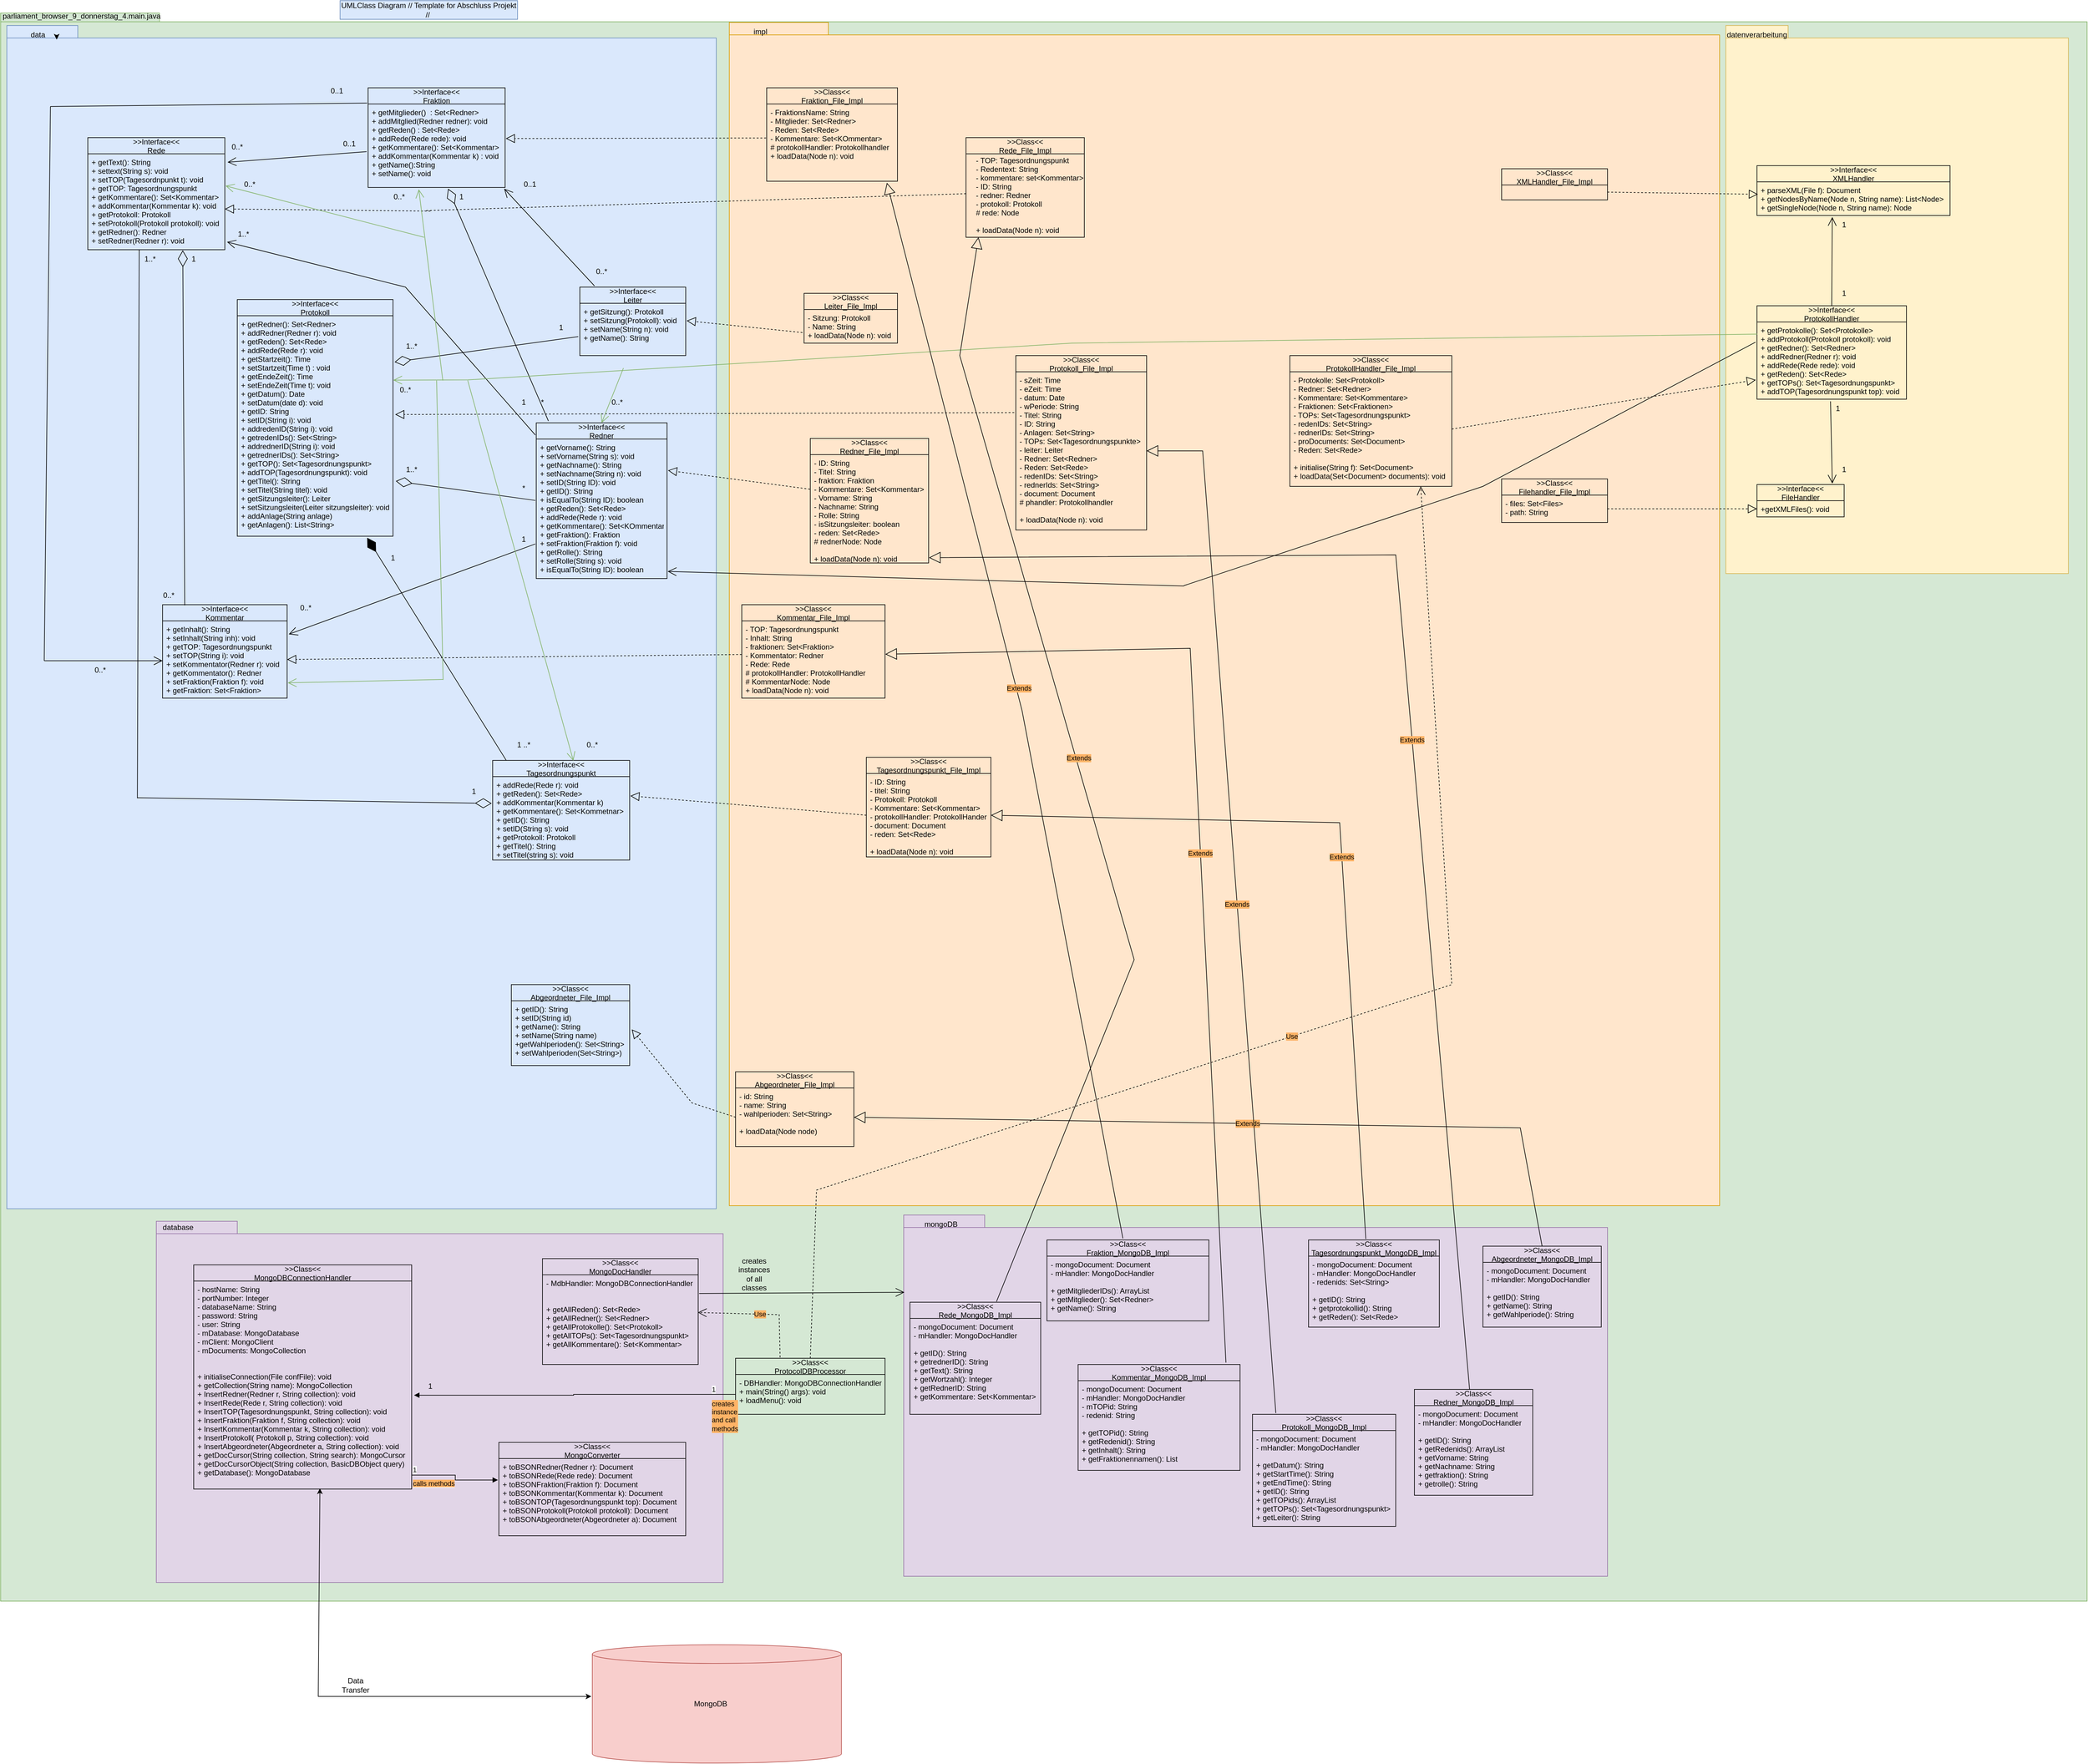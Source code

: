 <mxfile version="20.8.5" type="device"><diagram id="C5RBs43oDa-KdzZeNtuy" name="Page-1"><mxGraphModel dx="794" dy="446" grid="1" gridSize="10" guides="1" tooltips="1" connect="1" arrows="1" fold="1" page="1" pageScale="1" pageWidth="3300" pageHeight="4681" math="0" shadow="0"><root><mxCell id="WIyWlLk6GJQsqaUBKTNV-0"/><mxCell id="WIyWlLk6GJQsqaUBKTNV-1" parent="WIyWlLk6GJQsqaUBKTNV-0"/><mxCell id="xyf48MyA5dReseuN1rxw-0" value="" style="shape=folder;fontStyle=1;spacingTop=10;tabWidth=40;tabHeight=14;tabPosition=left;html=1;fillColor=#d5e8d4;strokeColor=#82b366;" parent="WIyWlLk6GJQsqaUBKTNV-1" vertex="1"><mxGeometry x="20" y="20" width="3350" height="2550" as="geometry"/></mxCell><mxCell id="xyf48MyA5dReseuN1rxw-2" value="parliament_browser_9_donnerstag_4.main.java" style="text;html=1;strokeColor=none;fillColor=none;align=center;verticalAlign=middle;whiteSpace=wrap;rounded=0;" parent="WIyWlLk6GJQsqaUBKTNV-1" vertex="1"><mxGeometry x="120" y="10" width="60" height="30" as="geometry"/></mxCell><mxCell id="xyf48MyA5dReseuN1rxw-3" value="" style="shape=folder;fontStyle=1;spacingTop=10;tabWidth=100;tabHeight=20;tabPosition=left;html=1;fillColor=#ffe6cc;strokeColor=#d79b00;" parent="WIyWlLk6GJQsqaUBKTNV-1" vertex="1"><mxGeometry x="1190" y="35" width="1590" height="1900" as="geometry"/></mxCell><mxCell id="xyf48MyA5dReseuN1rxw-4" value="impl" style="text;html=1;strokeColor=none;fillColor=none;align=center;verticalAlign=middle;whiteSpace=wrap;rounded=0;" parent="WIyWlLk6GJQsqaUBKTNV-1" vertex="1"><mxGeometry x="1210" y="35" width="60" height="30" as="geometry"/></mxCell><mxCell id="xyf48MyA5dReseuN1rxw-5" value="" style="shape=folder;fontStyle=1;spacingTop=10;tabWidth=110;tabHeight=20;tabPosition=left;html=1;fillColor=#dae8fc;strokeColor=#6c8ebf;" parent="WIyWlLk6GJQsqaUBKTNV-1" vertex="1"><mxGeometry x="30" y="40" width="1139" height="1900" as="geometry"/></mxCell><mxCell id="xyf48MyA5dReseuN1rxw-6" value="data" style="text;html=1;strokeColor=none;fillColor=none;align=center;verticalAlign=middle;whiteSpace=wrap;rounded=0;" parent="WIyWlLk6GJQsqaUBKTNV-1" vertex="1"><mxGeometry x="50" y="40" width="60" height="30" as="geometry"/></mxCell><mxCell id="xyf48MyA5dReseuN1rxw-7" style="edgeStyle=orthogonalEdgeStyle;rounded=0;orthogonalLoop=1;jettySize=auto;html=1;exitX=1;exitY=0.5;exitDx=0;exitDy=0;entryX=1;entryY=0.75;entryDx=0;entryDy=0;" parent="WIyWlLk6GJQsqaUBKTNV-1" source="xyf48MyA5dReseuN1rxw-6" target="xyf48MyA5dReseuN1rxw-6" edge="1"><mxGeometry relative="1" as="geometry"/></mxCell><mxCell id="xyf48MyA5dReseuN1rxw-8" value="" style="shape=folder;fontStyle=1;spacingTop=10;tabWidth=100;tabHeight=20;tabPosition=left;html=1;fillColor=#fff2cc;strokeColor=#d6b656;" parent="WIyWlLk6GJQsqaUBKTNV-1" vertex="1"><mxGeometry x="2790" y="40" width="550" height="880" as="geometry"/></mxCell><mxCell id="xyf48MyA5dReseuN1rxw-9" style="edgeStyle=orthogonalEdgeStyle;rounded=0;orthogonalLoop=1;jettySize=auto;html=1;exitX=0.5;exitY=1;exitDx=0;exitDy=0;exitPerimeter=0;" parent="WIyWlLk6GJQsqaUBKTNV-1" source="xyf48MyA5dReseuN1rxw-8" target="xyf48MyA5dReseuN1rxw-8" edge="1"><mxGeometry relative="1" as="geometry"/></mxCell><mxCell id="xyf48MyA5dReseuN1rxw-10" value="datenverarbeitung" style="text;html=1;strokeColor=none;fillColor=none;align=center;verticalAlign=middle;whiteSpace=wrap;rounded=0;" parent="WIyWlLk6GJQsqaUBKTNV-1" vertex="1"><mxGeometry x="2810" y="40" width="60" height="30" as="geometry"/></mxCell><mxCell id="xyf48MyA5dReseuN1rxw-16" value="&gt;&gt;Interface&lt;&lt;&#10;Protokoll" style="swimlane;fontStyle=0;childLayout=stackLayout;horizontal=1;startSize=26;fillColor=none;horizontalStack=0;resizeParent=1;resizeParentMax=0;resizeLast=0;collapsible=1;marginBottom=0;" parent="WIyWlLk6GJQsqaUBKTNV-1" vertex="1"><mxGeometry x="400" y="480" width="250" height="380" as="geometry"/></mxCell><mxCell id="xyf48MyA5dReseuN1rxw-17" value="+ getRedner(): Set&lt;Redner&gt;&#10;+ addRedner(Redner r): void&#10;+ getReden(): Set&lt;Rede&gt;&#10;+ addRede(Rede r): void&#10;+ getStartzeit(): Time&#10;+ setStartzeit(Time t) : void&#10;+ getEndeZeit(): Time&#10;+ setEndeZeit(Time t): void&#10;+ getDatum(): Date&#10;+ setDatum(date d): void&#10;+ getID: String&#10;+ setID(String i): void&#10;+ addredenID(String i): void&#10;+ getredenIDs(): Set&lt;String&gt;&#10;+ addrednerID(String i): void&#10;+ getrednerIDs(): Set&lt;String&gt;&#10;+ getTOP(): Set&lt;Tagesordnungspunkt&gt;&#10;+ addTOP(Tagesordnungspunkt): void&#10;+ getTitel(): String&#10;+ setTitel(String titel): void&#10;+ getSitzungsleiter(): Leiter&#10;+ setSitzungsleiter(Leiter sitzungsleiter): void&#10;+ addAnlage(String anlage)&#10;+ getAnlagen(): List&lt;String&gt;" style="text;strokeColor=none;fillColor=none;align=left;verticalAlign=top;spacingLeft=4;spacingRight=4;overflow=hidden;rotatable=0;points=[[0,0.5],[1,0.5]];portConstraint=eastwest;" parent="xyf48MyA5dReseuN1rxw-16" vertex="1"><mxGeometry y="26" width="250" height="354" as="geometry"/></mxCell><mxCell id="xyf48MyA5dReseuN1rxw-18" value="&gt;&gt;Interface&lt;&lt;&#10;Kommentar" style="swimlane;fontStyle=0;childLayout=stackLayout;horizontal=1;startSize=26;fillColor=none;horizontalStack=0;resizeParent=1;resizeParentMax=0;resizeLast=0;collapsible=1;marginBottom=0;" parent="WIyWlLk6GJQsqaUBKTNV-1" vertex="1"><mxGeometry x="280" y="970" width="200" height="150" as="geometry"/></mxCell><mxCell id="xyf48MyA5dReseuN1rxw-19" value="+ getInhalt(): String&#10;+ setInhalt(String inh): void&#10;+ getTOP: Tagesordnungspunkt&#10;+ setTOP(String i): void&#10;+ setKommentator(Redner r): void&#10;+ getKommentator(): Redner&#10;+ setFraktion(Fraktion f): void&#10;+ getFraktion: Set&lt;Fraktion&gt;" style="text;strokeColor=none;fillColor=none;align=left;verticalAlign=top;spacingLeft=4;spacingRight=4;overflow=hidden;rotatable=0;points=[[0,0.5],[1,0.5]];portConstraint=eastwest;" parent="xyf48MyA5dReseuN1rxw-18" vertex="1"><mxGeometry y="26" width="200" height="124" as="geometry"/></mxCell><mxCell id="xyf48MyA5dReseuN1rxw-22" value="&gt;&gt;Interface&lt;&lt;&#10;ProtokollHandler" style="swimlane;fontStyle=0;childLayout=stackLayout;horizontal=1;startSize=26;fillColor=none;horizontalStack=0;resizeParent=1;resizeParentMax=0;resizeLast=0;collapsible=1;marginBottom=0;" parent="WIyWlLk6GJQsqaUBKTNV-1" vertex="1"><mxGeometry x="2840" y="490" width="240" height="150" as="geometry"/></mxCell><mxCell id="xyf48MyA5dReseuN1rxw-23" value="+ getProtokolle(): Set&lt;Protokolle&gt;&#10;+ addProtokoll(Protokoll protokoll): void&#10;+ getRedner(): Set&lt;Redner&gt;&#10;+ addRedner(Redner r): void&#10;+ addRede(Rede rede): void&#10;+ getReden(): Set&lt;Rede&gt;&#10;+ getTOPs(): Set&lt;Tagesordnungspunkt&gt;&#10;+ addTOP(Tagesordnungspunkt top): void" style="text;strokeColor=none;fillColor=none;align=left;verticalAlign=top;spacingLeft=4;spacingRight=4;overflow=hidden;rotatable=0;points=[[0,0.5],[1,0.5]];portConstraint=eastwest;" parent="xyf48MyA5dReseuN1rxw-22" vertex="1"><mxGeometry y="26" width="240" height="124" as="geometry"/></mxCell><mxCell id="xyf48MyA5dReseuN1rxw-24" value="&gt;&gt;Interface&lt;&lt;&#10;Redner" style="swimlane;fontStyle=0;childLayout=stackLayout;horizontal=1;startSize=26;fillColor=none;horizontalStack=0;resizeParent=1;resizeParentMax=0;resizeLast=0;collapsible=1;marginBottom=0;" parent="WIyWlLk6GJQsqaUBKTNV-1" vertex="1"><mxGeometry x="880" y="678" width="210" height="250" as="geometry"/></mxCell><mxCell id="xyf48MyA5dReseuN1rxw-25" value="+ getVorname(): String&#10;+ setVorname(String s): void&#10;+ getNachname(): String&#10;+ setNachname(String n): void&#10;+ setID(String ID): void&#10;+ getID(): String&#10;+ isEqualTo(String ID): boolean&#10;+ getReden(): Set&lt;Rede&gt;&#10;+ addRede(Rede r): void&#10;+ getKommentare(): Set&lt;KOmmentar&gt;&#10;+ getFraktion(): Fraktion&#10;+ setFraktion(Fraktion f): void&#10;+ getRolle(): String&#10;+ setRolle(String s): void&#10;+ isEqualTo(String ID): boolean" style="text;strokeColor=none;fillColor=none;align=left;verticalAlign=top;spacingLeft=4;spacingRight=4;overflow=hidden;rotatable=0;points=[[0,0.5],[1,0.5]];portConstraint=eastwest;" parent="xyf48MyA5dReseuN1rxw-24" vertex="1"><mxGeometry y="26" width="210" height="224" as="geometry"/></mxCell><mxCell id="xyf48MyA5dReseuN1rxw-26" value="&gt;&gt;Interface&lt;&lt;&#10;Leiter" style="swimlane;fontStyle=0;childLayout=stackLayout;horizontal=1;startSize=26;fillColor=none;horizontalStack=0;resizeParent=1;resizeParentMax=0;resizeLast=0;collapsible=1;marginBottom=0;" parent="WIyWlLk6GJQsqaUBKTNV-1" vertex="1"><mxGeometry x="950" y="460" width="170" height="110" as="geometry"/></mxCell><mxCell id="xyf48MyA5dReseuN1rxw-27" value="+ getSitzung(): Protokoll&#10;+ setSitzung(Protokoll): void&#10;+ setName(String n): void&#10;+ getName(): String" style="text;strokeColor=none;fillColor=none;align=left;verticalAlign=top;spacingLeft=4;spacingRight=4;overflow=hidden;rotatable=0;points=[[0,0.5],[1,0.5]];portConstraint=eastwest;" parent="xyf48MyA5dReseuN1rxw-26" vertex="1"><mxGeometry y="26" width="170" height="84" as="geometry"/></mxCell><mxCell id="xyf48MyA5dReseuN1rxw-28" value="&gt;&gt;Interface&lt;&lt;&#10;Rede" style="swimlane;fontStyle=0;childLayout=stackLayout;horizontal=1;startSize=26;fillColor=none;horizontalStack=0;resizeParent=1;resizeParentMax=0;resizeLast=0;collapsible=1;marginBottom=0;" parent="WIyWlLk6GJQsqaUBKTNV-1" vertex="1"><mxGeometry x="160" y="220" width="220" height="180" as="geometry"/></mxCell><mxCell id="xyf48MyA5dReseuN1rxw-29" value="+ getText(): String&#10;+ settext(String s): void&#10;+ setTOP(Tagesordnpunkt t): void&#10;+ getTOP: Tagesordnungspunkt&#10;+ getKommentare(): Set&lt;Kommentar&gt;&#10;+ addKommentar(Kommentar k): void&#10;+ getProtokoll: Protokoll&#10;+ setProtokoll(Protokoll protokoll): void&#10;+ getRedner(): Redner&#10;+ setRedner(Redner r): void" style="text;strokeColor=none;fillColor=none;align=left;verticalAlign=top;spacingLeft=4;spacingRight=4;overflow=hidden;rotatable=0;points=[[0,0.5],[1,0.5]];portConstraint=eastwest;" parent="xyf48MyA5dReseuN1rxw-28" vertex="1"><mxGeometry y="26" width="220" height="154" as="geometry"/></mxCell><mxCell id="xyf48MyA5dReseuN1rxw-30" value="&gt;&gt;Interface&lt;&lt;&#10;Tagesordnungspunkt" style="swimlane;fontStyle=0;childLayout=stackLayout;horizontal=1;startSize=26;fillColor=none;horizontalStack=0;resizeParent=1;resizeParentMax=0;resizeLast=0;collapsible=1;marginBottom=0;" parent="WIyWlLk6GJQsqaUBKTNV-1" vertex="1"><mxGeometry x="810" y="1220" width="220" height="160" as="geometry"/></mxCell><mxCell id="xyf48MyA5dReseuN1rxw-31" value="+ addRede(Rede r): void&#10;+ getReden(): Set&lt;Rede&gt;&#10;+ addKommentar(Kommentar k)&#10;+ getKommentare(): Set&lt;Kommetnar&gt;&#10;+ getID(): String&#10;+ setID(String s): void&#10;+ getProtokoll: Protokoll&#10;+ getTitel(): String&#10;+ setTitel(string s): void" style="text;strokeColor=none;fillColor=none;align=left;verticalAlign=top;spacingLeft=4;spacingRight=4;overflow=hidden;rotatable=0;points=[[0,0.5],[1,0.5]];portConstraint=eastwest;" parent="xyf48MyA5dReseuN1rxw-30" vertex="1"><mxGeometry y="26" width="220" height="134" as="geometry"/></mxCell><mxCell id="xyf48MyA5dReseuN1rxw-34" value="&gt;&gt;Interface&lt;&lt;&#10;FileHandler" style="swimlane;fontStyle=0;childLayout=stackLayout;horizontal=1;startSize=26;fillColor=none;horizontalStack=0;resizeParent=1;resizeParentMax=0;resizeLast=0;collapsible=1;marginBottom=0;" parent="WIyWlLk6GJQsqaUBKTNV-1" vertex="1"><mxGeometry x="2840" y="777" width="140" height="52" as="geometry"/></mxCell><mxCell id="xyf48MyA5dReseuN1rxw-35" value="+getXMLFiles(): void" style="text;strokeColor=none;fillColor=none;align=left;verticalAlign=top;spacingLeft=4;spacingRight=4;overflow=hidden;rotatable=0;points=[[0,0.5],[1,0.5]];portConstraint=eastwest;" parent="xyf48MyA5dReseuN1rxw-34" vertex="1"><mxGeometry y="26" width="140" height="26" as="geometry"/></mxCell><mxCell id="xyf48MyA5dReseuN1rxw-36" value="&gt;&gt;Class&lt;&lt;&#10;Fraktion_File_Impl" style="swimlane;fontStyle=0;childLayout=stackLayout;horizontal=1;startSize=26;fillColor=none;horizontalStack=0;resizeParent=1;resizeParentMax=0;resizeLast=0;collapsible=1;marginBottom=0;" parent="WIyWlLk6GJQsqaUBKTNV-1" vertex="1"><mxGeometry x="1250" y="140" width="210" height="150" as="geometry"/></mxCell><mxCell id="xyf48MyA5dReseuN1rxw-37" value="- FraktionsName: String&#10;- Mitglieder: Set&lt;Redner&gt;&#10;- Reden: Set&lt;Rede&gt;&#10;- Kommentare: Set&lt;KOmmentar&gt;&#10;# protokollHandler: Protokollhandler&#10;+ loadData(Node n): void" style="text;strokeColor=none;fillColor=none;align=left;verticalAlign=top;spacingLeft=4;spacingRight=4;overflow=hidden;rotatable=0;points=[[0,0.5],[1,0.5]];portConstraint=eastwest;" parent="xyf48MyA5dReseuN1rxw-36" vertex="1"><mxGeometry y="26" width="210" height="124" as="geometry"/></mxCell><mxCell id="xyf48MyA5dReseuN1rxw-44" value="&gt;&gt;Class&lt;&lt;&#10;Kommentar_File_Impl" style="swimlane;fontStyle=0;childLayout=stackLayout;horizontal=1;startSize=26;fillColor=none;horizontalStack=0;resizeParent=1;resizeParentMax=0;resizeLast=0;collapsible=1;marginBottom=0;" parent="WIyWlLk6GJQsqaUBKTNV-1" vertex="1"><mxGeometry x="1210" y="970" width="230" height="150" as="geometry"/></mxCell><mxCell id="xyf48MyA5dReseuN1rxw-45" value="- TOP: Tagesordnungspunkt&#10;- Inhalt: String&#10;- fraktionen: Set&lt;Fraktion&gt;&#10;- Kommentator: Redner&#10;- Rede: Rede&#10;# protokollHandler: ProtokollHandler&#10;# KommentarNode: Node&#10;+ loadData(Node n): void" style="text;strokeColor=none;fillColor=none;align=left;verticalAlign=top;spacingLeft=4;spacingRight=4;overflow=hidden;rotatable=0;points=[[0,0.5],[1,0.5]];portConstraint=eastwest;" parent="xyf48MyA5dReseuN1rxw-44" vertex="1"><mxGeometry y="26" width="230" height="124" as="geometry"/></mxCell><mxCell id="xyf48MyA5dReseuN1rxw-50" value="&gt;&gt;Class&lt;&lt;&#10;Rede_File_Impl" style="swimlane;fontStyle=0;childLayout=stackLayout;horizontal=1;startSize=26;fillColor=none;horizontalStack=0;resizeParent=1;resizeParentMax=0;resizeLast=0;collapsible=1;marginBottom=0;" parent="WIyWlLk6GJQsqaUBKTNV-1" vertex="1"><mxGeometry x="1570" y="220" width="190" height="160" as="geometry"/></mxCell><mxCell id="xyf48MyA5dReseuN1rxw-52" value="&gt;&gt;Class&lt;&lt;&#10;Leiter_File_Impl" style="swimlane;fontStyle=0;childLayout=stackLayout;horizontal=1;startSize=26;fillColor=none;horizontalStack=0;resizeParent=1;resizeParentMax=0;resizeLast=0;collapsible=1;marginBottom=0;" parent="WIyWlLk6GJQsqaUBKTNV-1" vertex="1"><mxGeometry x="1310" y="470" width="150" height="80" as="geometry"/></mxCell><mxCell id="xyf48MyA5dReseuN1rxw-53" value="- Sitzung: Protokoll&#10;- Name: String&#10;+ loadData(Node n): void" style="text;strokeColor=none;fillColor=none;align=left;verticalAlign=top;spacingLeft=4;spacingRight=4;overflow=hidden;rotatable=0;points=[[0,0.5],[1,0.5]];portConstraint=eastwest;" parent="xyf48MyA5dReseuN1rxw-52" vertex="1"><mxGeometry y="26" width="150" height="54" as="geometry"/></mxCell><mxCell id="xyf48MyA5dReseuN1rxw-56" value="&gt;&gt;Class&lt;&lt;&#10;Protokoll_File_Impl" style="swimlane;fontStyle=0;childLayout=stackLayout;horizontal=1;startSize=26;fillColor=none;horizontalStack=0;resizeParent=1;resizeParentMax=0;resizeLast=0;collapsible=1;marginBottom=0;" parent="WIyWlLk6GJQsqaUBKTNV-1" vertex="1"><mxGeometry x="1650" y="570" width="210" height="280" as="geometry"/></mxCell><mxCell id="xyf48MyA5dReseuN1rxw-57" value="- sZeit: Time&#10;- eZeit: Time&#10;- datum: Date&#10;- wPeriode: String&#10;- Titel: String&#10;- ID: String&#10;- Anlagen: Set&lt;String&gt;&#10;- TOPs: Set&lt;Tagesordnungspunkte&gt;&#10;- leiter: Leiter&#10;- Redner: Set&lt;Redner&gt;&#10;- Reden: Set&lt;Rede&gt;&#10;- redenIDs: Set&lt;String&gt;&#10;- rednerIds: Set&lt;String&gt;&#10;- document: Document&#10;# phandler: Protokollhandler&#10;&#10;+ loadData(Node n): void" style="text;strokeColor=none;fillColor=none;align=left;verticalAlign=top;spacingLeft=4;spacingRight=4;overflow=hidden;rotatable=0;points=[[0,0.5],[1,0.5]];portConstraint=eastwest;" parent="xyf48MyA5dReseuN1rxw-56" vertex="1"><mxGeometry y="26" width="210" height="254" as="geometry"/></mxCell><mxCell id="xyf48MyA5dReseuN1rxw-62" value="&gt;&gt;Class&lt;&lt;&#10;Redner_File_Impl" style="swimlane;fontStyle=0;childLayout=stackLayout;horizontal=1;startSize=26;fillColor=none;horizontalStack=0;resizeParent=1;resizeParentMax=0;resizeLast=0;collapsible=1;marginBottom=0;" parent="WIyWlLk6GJQsqaUBKTNV-1" vertex="1"><mxGeometry x="1320" y="703" width="190" height="200" as="geometry"/></mxCell><mxCell id="xyf48MyA5dReseuN1rxw-63" value="- ID: String&#10;- Titel: String&#10;- fraktion: Fraktion&#10;- Kommentare: Set&lt;Kommentar&gt;&#10;- Vorname: String&#10;- Nachname: String&#10;- Rolle: String&#10;- isSitzungsleiter: boolean&#10;- reden: Set&lt;Rede&gt; &#10;# rednerNode: Node &#10;&#10;+ loadData(Node n): void" style="text;strokeColor=none;fillColor=none;align=left;verticalAlign=top;spacingLeft=4;spacingRight=4;overflow=hidden;rotatable=0;points=[[0,0.5],[1,0.5]];portConstraint=eastwest;" parent="xyf48MyA5dReseuN1rxw-62" vertex="1"><mxGeometry y="26" width="190" height="174" as="geometry"/></mxCell><mxCell id="xyf48MyA5dReseuN1rxw-64" value="&gt;&gt;Class&lt;&lt;&#10;Tagesordnungspunkt_File_Impl" style="swimlane;fontStyle=0;childLayout=stackLayout;horizontal=1;startSize=26;fillColor=none;horizontalStack=0;resizeParent=1;resizeParentMax=0;resizeLast=0;collapsible=1;marginBottom=0;" parent="WIyWlLk6GJQsqaUBKTNV-1" vertex="1"><mxGeometry x="1410" y="1215" width="200" height="160" as="geometry"/></mxCell><mxCell id="xyf48MyA5dReseuN1rxw-65" value="- ID: String&#10;- titel: String&#10;- Protokoll: Protokoll&#10;- Kommentare: Set&lt;Kommentar&gt;&#10;- protokollHandler: ProtokollHander&#10;- document: Document&#10;- reden: Set&lt;Rede&gt;&#10;&#10;+ loadData(Node n): void" style="text;strokeColor=none;fillColor=none;align=left;verticalAlign=top;spacingLeft=4;spacingRight=4;overflow=hidden;rotatable=0;points=[[0,0.5],[1,0.5]];portConstraint=eastwest;" parent="xyf48MyA5dReseuN1rxw-64" vertex="1"><mxGeometry y="26" width="200" height="134" as="geometry"/></mxCell><mxCell id="xyf48MyA5dReseuN1rxw-67" value="&gt;&gt;Class&lt;&lt;&#10;Filehandler_File_Impl" style="swimlane;fontStyle=0;childLayout=stackLayout;horizontal=1;startSize=26;fillColor=none;horizontalStack=0;resizeParent=1;resizeParentMax=0;resizeLast=0;collapsible=1;marginBottom=0;" parent="WIyWlLk6GJQsqaUBKTNV-1" vertex="1"><mxGeometry x="2430" y="768" width="170" height="70" as="geometry"/></mxCell><mxCell id="xyf48MyA5dReseuN1rxw-68" value="- files: Set&lt;Files&gt;&#10;- path: String" style="text;strokeColor=none;fillColor=none;align=left;verticalAlign=top;spacingLeft=4;spacingRight=4;overflow=hidden;rotatable=0;points=[[0,0.5],[1,0.5]];portConstraint=eastwest;" parent="xyf48MyA5dReseuN1rxw-67" vertex="1"><mxGeometry y="26" width="170" height="44" as="geometry"/></mxCell><mxCell id="xyf48MyA5dReseuN1rxw-69" value="&gt;&gt;Class&lt;&lt;&#10;ProtokollHandler_File_Impl" style="swimlane;fontStyle=0;childLayout=stackLayout;horizontal=1;startSize=26;fillColor=none;horizontalStack=0;resizeParent=1;resizeParentMax=0;resizeLast=0;collapsible=1;marginBottom=0;" parent="WIyWlLk6GJQsqaUBKTNV-1" vertex="1"><mxGeometry x="2090" y="570" width="260" height="210" as="geometry"/></mxCell><mxCell id="xyf48MyA5dReseuN1rxw-70" value="- Protokolle: Set&lt;Protokoll&gt;&#10;- Redner: Set&lt;Redner&gt;&#10;- Kommentare: Set&lt;Kommentare&gt;&#10;- Fraktionen: Set&lt;Fraktionen&gt;&#10;- TOPs: Set&lt;Tagesordnungspunkt&gt;&#10;- redenIDs: Set&lt;String&gt;&#10;- rednerIDs: Set&lt;String&gt;&#10;- proDocuments: Set&lt;Document&gt;&#10;- Reden: Set&lt;Rede&gt;&#10;&#10;+ initialise(String f): Set&lt;Document&gt;&#10;+ loadData(Set&lt;Document&gt; documents): void" style="text;strokeColor=none;fillColor=none;align=left;verticalAlign=top;spacingLeft=4;spacingRight=4;overflow=hidden;rotatable=0;points=[[0,0.5],[1,0.5]];portConstraint=eastwest;" parent="xyf48MyA5dReseuN1rxw-69" vertex="1"><mxGeometry y="26" width="260" height="184" as="geometry"/></mxCell><mxCell id="xyf48MyA5dReseuN1rxw-71" value="&gt;&gt;Interface&lt;&lt;&#10;Fraktion" style="swimlane;fontStyle=0;childLayout=stackLayout;horizontal=1;startSize=26;fillColor=none;horizontalStack=0;resizeParent=1;resizeParentMax=0;resizeLast=0;collapsible=1;marginBottom=0;" parent="WIyWlLk6GJQsqaUBKTNV-1" vertex="1"><mxGeometry x="610" y="140" width="220" height="160" as="geometry"/></mxCell><mxCell id="xyf48MyA5dReseuN1rxw-72" value="+ getMitglieder()  : Set&lt;Redner&gt;&#10;+ addMitglied(Redner redner): void&#10;+ getReden() : Set&lt;Rede&gt;&#10;+ addRede(Rede rede): void&#10;+ getKommentare(): Set&lt;Kommentar&gt;&#10;+ addKommentar(Kommentar k) : void&#10;+ getName():String&#10;+ setName(): void" style="text;strokeColor=none;fillColor=none;align=left;verticalAlign=top;spacingLeft=4;spacingRight=4;overflow=hidden;rotatable=0;points=[[0,0.5],[1,0.5]];portConstraint=eastwest;" parent="xyf48MyA5dReseuN1rxw-71" vertex="1"><mxGeometry y="26" width="220" height="134" as="geometry"/></mxCell><mxCell id="xyf48MyA5dReseuN1rxw-73" value="&gt;&gt;Interface&lt;&lt;&#10;XMLHandler" style="swimlane;fontStyle=0;childLayout=stackLayout;horizontal=1;startSize=26;fillColor=none;horizontalStack=0;resizeParent=1;resizeParentMax=0;resizeLast=0;collapsible=1;marginBottom=0;" parent="WIyWlLk6GJQsqaUBKTNV-1" vertex="1"><mxGeometry x="2840" y="265" width="310" height="80" as="geometry"/></mxCell><mxCell id="xyf48MyA5dReseuN1rxw-74" value="+ parseXML(File f): Document&#10;+ getNodesByName(Node n, String name): List&lt;Node&gt;&#10;+ getSingleNode(Node n, String name): Node" style="text;strokeColor=none;fillColor=none;align=left;verticalAlign=top;spacingLeft=4;spacingRight=4;overflow=hidden;rotatable=0;points=[[0,0.5],[1,0.5]];portConstraint=eastwest;" parent="xyf48MyA5dReseuN1rxw-73" vertex="1"><mxGeometry y="26" width="310" height="54" as="geometry"/></mxCell><mxCell id="xyf48MyA5dReseuN1rxw-75" value="&gt;&gt;Class&lt;&lt;&#10;XMLHandler_File_Impl" style="swimlane;fontStyle=0;childLayout=stackLayout;horizontal=1;startSize=26;fillColor=none;horizontalStack=0;resizeParent=1;resizeParentMax=0;resizeLast=0;collapsible=1;marginBottom=0;" parent="WIyWlLk6GJQsqaUBKTNV-1" vertex="1"><mxGeometry x="2430" y="270" width="170" height="50" as="geometry"/></mxCell><mxCell id="xyf48MyA5dReseuN1rxw-78" value="" style="endArrow=block;dashed=1;endFill=0;endSize=12;html=1;rounded=0;exitX=-0.017;exitY=0.685;exitDx=0;exitDy=0;exitPerimeter=0;entryX=1.009;entryY=0.333;entryDx=0;entryDy=0;entryPerimeter=0;" parent="WIyWlLk6GJQsqaUBKTNV-1" source="xyf48MyA5dReseuN1rxw-53" target="xyf48MyA5dReseuN1rxw-27" edge="1"><mxGeometry width="160" relative="1" as="geometry"><mxPoint x="1290" y="499" as="sourcePoint"/><mxPoint x="1450" y="499" as="targetPoint"/></mxGeometry></mxCell><mxCell id="xyf48MyA5dReseuN1rxw-79" value="" style="endArrow=block;dashed=1;endFill=0;endSize=12;html=1;rounded=0;exitX=-0.012;exitY=0.258;exitDx=0;exitDy=0;exitPerimeter=0;entryX=1.014;entryY=0.448;entryDx=0;entryDy=0;entryPerimeter=0;" parent="WIyWlLk6GJQsqaUBKTNV-1" source="xyf48MyA5dReseuN1rxw-57" target="xyf48MyA5dReseuN1rxw-17" edge="1"><mxGeometry width="160" relative="1" as="geometry"><mxPoint x="1300" y="509" as="sourcePoint"/><mxPoint x="1460" y="509" as="targetPoint"/></mxGeometry></mxCell><mxCell id="xyf48MyA5dReseuN1rxw-80" value="" style="endArrow=block;dashed=1;endFill=0;endSize=12;html=1;rounded=0;entryX=1;entryY=0.575;entryDx=0;entryDy=0;entryPerimeter=0;startArrow=none;" parent="WIyWlLk6GJQsqaUBKTNV-1" target="xyf48MyA5dReseuN1rxw-29" edge="1"><mxGeometry width="160" relative="1" as="geometry"><mxPoint x="710" y="338" as="sourcePoint"/><mxPoint x="1470" y="519" as="targetPoint"/></mxGeometry></mxCell><mxCell id="xyf48MyA5dReseuN1rxw-82" value="" style="endArrow=block;dashed=1;endFill=0;endSize=12;html=1;rounded=0;exitX=1;exitY=0.75;exitDx=0;exitDy=0;entryX=0.005;entryY=0.37;entryDx=0;entryDy=0;entryPerimeter=0;" parent="WIyWlLk6GJQsqaUBKTNV-1" source="xyf48MyA5dReseuN1rxw-75" target="xyf48MyA5dReseuN1rxw-74" edge="1"><mxGeometry width="160" relative="1" as="geometry"><mxPoint x="1330" y="539" as="sourcePoint"/><mxPoint x="1490" y="539" as="targetPoint"/></mxGeometry></mxCell><mxCell id="xyf48MyA5dReseuN1rxw-83" value="" style="endArrow=block;dashed=1;endFill=0;endSize=12;html=1;rounded=0;exitX=0;exitY=0.5;exitDx=0;exitDy=0;entryX=1.005;entryY=0.231;entryDx=0;entryDy=0;entryPerimeter=0;" parent="WIyWlLk6GJQsqaUBKTNV-1" source="xyf48MyA5dReseuN1rxw-65" target="xyf48MyA5dReseuN1rxw-31" edge="1"><mxGeometry width="160" relative="1" as="geometry"><mxPoint x="1340" y="549" as="sourcePoint"/><mxPoint x="1500" y="549" as="targetPoint"/></mxGeometry></mxCell><mxCell id="xyf48MyA5dReseuN1rxw-84" value="" style="endArrow=block;dashed=1;endFill=0;endSize=12;html=1;rounded=0;exitX=1;exitY=0.5;exitDx=0;exitDy=0;entryX=0;entryY=0.5;entryDx=0;entryDy=0;" parent="WIyWlLk6GJQsqaUBKTNV-1" source="xyf48MyA5dReseuN1rxw-68" target="xyf48MyA5dReseuN1rxw-35" edge="1"><mxGeometry width="160" relative="1" as="geometry"><mxPoint x="1350" y="559" as="sourcePoint"/><mxPoint x="1510" y="559" as="targetPoint"/></mxGeometry></mxCell><mxCell id="xyf48MyA5dReseuN1rxw-85" value="" style="endArrow=block;dashed=1;endFill=0;endSize=12;html=1;rounded=0;exitX=1;exitY=0.5;exitDx=0;exitDy=0;entryX=-0.008;entryY=0.75;entryDx=0;entryDy=0;entryPerimeter=0;" parent="WIyWlLk6GJQsqaUBKTNV-1" source="xyf48MyA5dReseuN1rxw-70" target="xyf48MyA5dReseuN1rxw-23" edge="1"><mxGeometry width="160" relative="1" as="geometry"><mxPoint x="1360" y="569" as="sourcePoint"/><mxPoint x="1520" y="569" as="targetPoint"/></mxGeometry></mxCell><mxCell id="xyf48MyA5dReseuN1rxw-86" value="" style="endArrow=block;dashed=1;endFill=0;endSize=12;html=1;rounded=0;exitX=0;exitY=0.435;exitDx=0;exitDy=0;exitPerimeter=0;entryX=1;entryY=0.5;entryDx=0;entryDy=0;" parent="WIyWlLk6GJQsqaUBKTNV-1" source="xyf48MyA5dReseuN1rxw-45" target="xyf48MyA5dReseuN1rxw-19" edge="1"><mxGeometry width="160" relative="1" as="geometry"><mxPoint x="1370" y="579" as="sourcePoint"/><mxPoint x="1530" y="579" as="targetPoint"/></mxGeometry></mxCell><mxCell id="xyf48MyA5dReseuN1rxw-87" value="" style="endArrow=block;dashed=1;endFill=0;endSize=12;html=1;rounded=0;exitX=-0.003;exitY=0.319;exitDx=0;exitDy=0;exitPerimeter=0;entryX=1.007;entryY=0.225;entryDx=0;entryDy=0;entryPerimeter=0;" parent="WIyWlLk6GJQsqaUBKTNV-1" source="xyf48MyA5dReseuN1rxw-63" target="xyf48MyA5dReseuN1rxw-25" edge="1"><mxGeometry width="160" relative="1" as="geometry"><mxPoint x="1380" y="589" as="sourcePoint"/><mxPoint x="1540" y="589" as="targetPoint"/></mxGeometry></mxCell><mxCell id="xyf48MyA5dReseuN1rxw-91" value="" style="endArrow=block;dashed=1;endFill=0;endSize=12;html=1;rounded=0;exitX=-0.005;exitY=0.44;exitDx=0;exitDy=0;exitPerimeter=0;entryX=1.005;entryY=0.414;entryDx=0;entryDy=0;entryPerimeter=0;" parent="WIyWlLk6GJQsqaUBKTNV-1" source="xyf48MyA5dReseuN1rxw-37" target="xyf48MyA5dReseuN1rxw-72" edge="1"><mxGeometry width="160" relative="1" as="geometry"><mxPoint x="650" y="340" as="sourcePoint"/><mxPoint x="810" y="340" as="targetPoint"/></mxGeometry></mxCell><mxCell id="xyf48MyA5dReseuN1rxw-92" value="" style="endArrow=diamondThin;endFill=0;endSize=24;html=1;rounded=0;exitX=0.093;exitY=-0.012;exitDx=0;exitDy=0;exitPerimeter=0;entryX=0.584;entryY=1.015;entryDx=0;entryDy=0;entryPerimeter=0;" parent="WIyWlLk6GJQsqaUBKTNV-1" source="xyf48MyA5dReseuN1rxw-24" target="xyf48MyA5dReseuN1rxw-72" edge="1"><mxGeometry width="160" relative="1" as="geometry"><mxPoint x="400" y="260" as="sourcePoint"/><mxPoint x="560" y="260" as="targetPoint"/></mxGeometry></mxCell><mxCell id="xyf48MyA5dReseuN1rxw-93" value="*" style="text;html=1;strokeColor=none;fillColor=none;align=center;verticalAlign=middle;whiteSpace=wrap;rounded=0;" parent="WIyWlLk6GJQsqaUBKTNV-1" vertex="1"><mxGeometry x="860" y="630" width="60" height="30" as="geometry"/></mxCell><mxCell id="xyf48MyA5dReseuN1rxw-95" value="1 ..*" style="text;html=1;strokeColor=none;fillColor=none;align=center;verticalAlign=middle;whiteSpace=wrap;rounded=0;" parent="WIyWlLk6GJQsqaUBKTNV-1" vertex="1"><mxGeometry x="830" y="1180" width="60" height="30" as="geometry"/></mxCell><mxCell id="xyf48MyA5dReseuN1rxw-96" value="1" style="text;html=1;strokeColor=none;fillColor=none;align=center;verticalAlign=middle;whiteSpace=wrap;rounded=0;" parent="WIyWlLk6GJQsqaUBKTNV-1" vertex="1"><mxGeometry x="620" y="880" width="60" height="30" as="geometry"/></mxCell><mxCell id="xyf48MyA5dReseuN1rxw-98" value="1" style="text;html=1;strokeColor=none;fillColor=none;align=center;verticalAlign=middle;whiteSpace=wrap;rounded=0;" parent="WIyWlLk6GJQsqaUBKTNV-1" vertex="1"><mxGeometry x="660" y="2210" width="60" height="30" as="geometry"/></mxCell><mxCell id="xyf48MyA5dReseuN1rxw-99" value="1" style="text;html=1;strokeColor=none;fillColor=none;align=center;verticalAlign=middle;whiteSpace=wrap;rounded=0;" parent="WIyWlLk6GJQsqaUBKTNV-1" vertex="1"><mxGeometry x="730" y="300" width="60" height="30" as="geometry"/></mxCell><mxCell id="xyf48MyA5dReseuN1rxw-100" value="" style="endArrow=diamondThin;endFill=1;endSize=24;html=1;rounded=0;exitX=0.098;exitY=-0.003;exitDx=0;exitDy=0;exitPerimeter=0;entryX=0.834;entryY=1.007;entryDx=0;entryDy=0;entryPerimeter=0;" parent="WIyWlLk6GJQsqaUBKTNV-1" source="xyf48MyA5dReseuN1rxw-30" target="xyf48MyA5dReseuN1rxw-17" edge="1"><mxGeometry width="160" relative="1" as="geometry"><mxPoint x="330" y="530" as="sourcePoint"/><mxPoint x="490" y="530" as="targetPoint"/></mxGeometry></mxCell><mxCell id="xyf48MyA5dReseuN1rxw-102" value="" style="endArrow=diamondThin;endFill=0;endSize=24;html=1;rounded=0;exitX=-0.007;exitY=0.44;exitDx=0;exitDy=0;exitPerimeter=0;entryX=1.018;entryY=0.75;entryDx=0;entryDy=0;entryPerimeter=0;startArrow=none;" parent="WIyWlLk6GJQsqaUBKTNV-1" source="xyf48MyA5dReseuN1rxw-25" target="xyf48MyA5dReseuN1rxw-17" edge="1"><mxGeometry width="160" relative="1" as="geometry"><mxPoint x="590" y="660" as="sourcePoint"/><mxPoint x="750" y="660" as="targetPoint"/></mxGeometry></mxCell><mxCell id="xyf48MyA5dReseuN1rxw-97" value="*" style="text;html=1;strokeColor=none;fillColor=none;align=center;verticalAlign=middle;whiteSpace=wrap;rounded=0;" parent="WIyWlLk6GJQsqaUBKTNV-1" vertex="1"><mxGeometry x="830" y="768" width="60" height="30" as="geometry"/></mxCell><mxCell id="xyf48MyA5dReseuN1rxw-104" value="1..*" style="text;html=1;strokeColor=none;fillColor=none;align=center;verticalAlign=middle;whiteSpace=wrap;rounded=0;" parent="WIyWlLk6GJQsqaUBKTNV-1" vertex="1"><mxGeometry x="230" y="400" width="60" height="30" as="geometry"/></mxCell><mxCell id="xyf48MyA5dReseuN1rxw-105" value="1..*" style="text;html=1;strokeColor=none;fillColor=none;align=center;verticalAlign=middle;whiteSpace=wrap;rounded=0;" parent="WIyWlLk6GJQsqaUBKTNV-1" vertex="1"><mxGeometry x="650" y="540" width="60" height="30" as="geometry"/></mxCell><mxCell id="xyf48MyA5dReseuN1rxw-106" value="1..*" style="text;html=1;strokeColor=none;fillColor=none;align=center;verticalAlign=middle;whiteSpace=wrap;rounded=0;" parent="WIyWlLk6GJQsqaUBKTNV-1" vertex="1"><mxGeometry x="650" y="738" width="60" height="30" as="geometry"/></mxCell><mxCell id="xyf48MyA5dReseuN1rxw-111" value="1" style="text;html=1;strokeColor=none;fillColor=none;align=center;verticalAlign=middle;whiteSpace=wrap;rounded=0;" parent="WIyWlLk6GJQsqaUBKTNV-1" vertex="1"><mxGeometry x="830" y="850" width="60" height="30" as="geometry"/></mxCell><mxCell id="xyf48MyA5dReseuN1rxw-112" value="1" style="text;html=1;strokeColor=none;fillColor=none;align=center;verticalAlign=middle;whiteSpace=wrap;rounded=0;" parent="WIyWlLk6GJQsqaUBKTNV-1" vertex="1"><mxGeometry x="830" y="630" width="60" height="30" as="geometry"/></mxCell><mxCell id="xyf48MyA5dReseuN1rxw-113" value="1" style="text;html=1;strokeColor=none;fillColor=none;align=center;verticalAlign=middle;whiteSpace=wrap;rounded=0;" parent="WIyWlLk6GJQsqaUBKTNV-1" vertex="1"><mxGeometry x="300" y="400" width="60" height="30" as="geometry"/></mxCell><mxCell id="xyf48MyA5dReseuN1rxw-114" value="1" style="text;html=1;strokeColor=none;fillColor=none;align=center;verticalAlign=middle;whiteSpace=wrap;rounded=0;" parent="WIyWlLk6GJQsqaUBKTNV-1" vertex="1"><mxGeometry x="750" y="1255" width="60" height="30" as="geometry"/></mxCell><mxCell id="xyf48MyA5dReseuN1rxw-115" value="1" style="text;html=1;strokeColor=none;fillColor=none;align=center;verticalAlign=middle;whiteSpace=wrap;rounded=0;" parent="WIyWlLk6GJQsqaUBKTNV-1" vertex="1"><mxGeometry x="890" y="510" width="60" height="30" as="geometry"/></mxCell><mxCell id="xyf48MyA5dReseuN1rxw-116" value="" style="endArrow=diamondThin;endFill=0;endSize=24;html=1;rounded=0;exitX=-0.015;exitY=0.637;exitDx=0;exitDy=0;exitPerimeter=0;entryX=1.01;entryY=0.21;entryDx=0;entryDy=0;entryPerimeter=0;startArrow=none;" parent="WIyWlLk6GJQsqaUBKTNV-1" source="xyf48MyA5dReseuN1rxw-27" target="xyf48MyA5dReseuN1rxw-17" edge="1"><mxGeometry width="160" relative="1" as="geometry"><mxPoint x="920.0" y="589.06" as="sourcePoint"/><mxPoint x="695.97" y="558" as="targetPoint"/></mxGeometry></mxCell><mxCell id="xyf48MyA5dReseuN1rxw-119" value="" style="endArrow=none;html=1;rounded=0;entryX=0.375;entryY=1.003;entryDx=0;entryDy=0;entryPerimeter=0;exitX=0.184;exitY=0.653;exitDx=0;exitDy=0;exitPerimeter=0;" parent="WIyWlLk6GJQsqaUBKTNV-1" source="xyf48MyA5dReseuN1rxw-5" target="xyf48MyA5dReseuN1rxw-29" edge="1"><mxGeometry width="50" height="50" relative="1" as="geometry"><mxPoint x="640" y="630" as="sourcePoint"/><mxPoint x="690" y="580" as="targetPoint"/></mxGeometry></mxCell><mxCell id="xyf48MyA5dReseuN1rxw-120" value="" style="endArrow=diamondThin;endFill=0;endSize=24;html=1;rounded=0;entryX=-0.007;entryY=0.321;entryDx=0;entryDy=0;entryPerimeter=0;" parent="WIyWlLk6GJQsqaUBKTNV-1" target="xyf48MyA5dReseuN1rxw-31" edge="1"><mxGeometry width="160" relative="1" as="geometry"><mxPoint x="240" y="1280" as="sourcePoint"/><mxPoint x="750" y="1150" as="targetPoint"/></mxGeometry></mxCell><mxCell id="xyf48MyA5dReseuN1rxw-122" value="" style="endArrow=diamondThin;endFill=0;endSize=24;html=1;rounded=0;exitX=0.178;exitY=0.007;exitDx=0;exitDy=0;exitPerimeter=0;entryX=0.693;entryY=1.006;entryDx=0;entryDy=0;entryPerimeter=0;" parent="WIyWlLk6GJQsqaUBKTNV-1" source="xyf48MyA5dReseuN1rxw-18" target="xyf48MyA5dReseuN1rxw-29" edge="1"><mxGeometry width="160" relative="1" as="geometry"><mxPoint x="590" y="550" as="sourcePoint"/><mxPoint x="750" y="550" as="targetPoint"/></mxGeometry></mxCell><mxCell id="xyf48MyA5dReseuN1rxw-125" value="1..*" style="text;html=1;strokeColor=none;fillColor=none;align=center;verticalAlign=middle;whiteSpace=wrap;rounded=0;" parent="WIyWlLk6GJQsqaUBKTNV-1" vertex="1"><mxGeometry x="380" y="360" width="60" height="30" as="geometry"/></mxCell><mxCell id="xyf48MyA5dReseuN1rxw-126" value="0..*" style="text;html=1;strokeColor=none;fillColor=none;align=center;verticalAlign=middle;whiteSpace=wrap;rounded=0;" parent="WIyWlLk6GJQsqaUBKTNV-1" vertex="1"><mxGeometry x="955" y="420" width="60" height="30" as="geometry"/></mxCell><mxCell id="xyf48MyA5dReseuN1rxw-127" value="0..1" style="text;html=1;strokeColor=none;fillColor=none;align=center;verticalAlign=middle;whiteSpace=wrap;rounded=0;" parent="WIyWlLk6GJQsqaUBKTNV-1" vertex="1"><mxGeometry x="530" y="130" width="60" height="30" as="geometry"/></mxCell><mxCell id="xyf48MyA5dReseuN1rxw-128" value="0..*" style="text;html=1;strokeColor=none;fillColor=none;align=center;verticalAlign=middle;whiteSpace=wrap;rounded=0;" parent="WIyWlLk6GJQsqaUBKTNV-1" vertex="1"><mxGeometry x="480" y="960" width="60" height="30" as="geometry"/></mxCell><mxCell id="xyf48MyA5dReseuN1rxw-129" value="0..*" style="text;html=1;strokeColor=none;fillColor=none;align=center;verticalAlign=middle;whiteSpace=wrap;rounded=0;" parent="WIyWlLk6GJQsqaUBKTNV-1" vertex="1"><mxGeometry x="260" y="940" width="60" height="30" as="geometry"/></mxCell><mxCell id="xyf48MyA5dReseuN1rxw-130" value="" style="endArrow=open;endFill=1;endSize=12;html=1;rounded=0;exitX=-0.007;exitY=0.752;exitDx=0;exitDy=0;exitPerimeter=0;entryX=1.013;entryY=0.173;entryDx=0;entryDy=0;entryPerimeter=0;" parent="WIyWlLk6GJQsqaUBKTNV-1" source="xyf48MyA5dReseuN1rxw-25" target="xyf48MyA5dReseuN1rxw-19" edge="1"><mxGeometry width="160" relative="1" as="geometry"><mxPoint x="590" y="740" as="sourcePoint"/><mxPoint x="750" y="740" as="targetPoint"/></mxGeometry></mxCell><mxCell id="xyf48MyA5dReseuN1rxw-132" value="" style="endArrow=open;endFill=1;endSize=12;html=1;rounded=0;exitX=-0.007;exitY=0.078;exitDx=0;exitDy=0;exitPerimeter=0;entryX=1.016;entryY=0.919;entryDx=0;entryDy=0;entryPerimeter=0;" parent="WIyWlLk6GJQsqaUBKTNV-1" source="xyf48MyA5dReseuN1rxw-24" target="xyf48MyA5dReseuN1rxw-29" edge="1"><mxGeometry width="160" relative="1" as="geometry"><mxPoint x="590" y="440" as="sourcePoint"/><mxPoint x="750" y="440" as="targetPoint"/><Array as="points"><mxPoint x="670" y="460"/></Array></mxGeometry></mxCell><mxCell id="xyf48MyA5dReseuN1rxw-137" value="" style="endArrow=none;html=1;rounded=0;entryX=-0.007;entryY=-0.011;entryDx=0;entryDy=0;entryPerimeter=0;" parent="WIyWlLk6GJQsqaUBKTNV-1" target="xyf48MyA5dReseuN1rxw-72" edge="1"><mxGeometry width="50" height="50" relative="1" as="geometry"><mxPoint x="100" y="170" as="sourcePoint"/><mxPoint x="690" y="520" as="targetPoint"/></mxGeometry></mxCell><mxCell id="xyf48MyA5dReseuN1rxw-138" value="" style="endArrow=none;html=1;rounded=0;" parent="WIyWlLk6GJQsqaUBKTNV-1" edge="1"><mxGeometry width="50" height="50" relative="1" as="geometry"><mxPoint x="90" y="1060" as="sourcePoint"/><mxPoint x="100" y="170" as="targetPoint"/></mxGeometry></mxCell><mxCell id="xyf48MyA5dReseuN1rxw-139" value="" style="endArrow=open;endFill=1;endSize=12;html=1;rounded=0;" parent="WIyWlLk6GJQsqaUBKTNV-1" edge="1"><mxGeometry width="160" relative="1" as="geometry"><mxPoint x="90" y="1060" as="sourcePoint"/><mxPoint x="280" y="1060" as="targetPoint"/></mxGeometry></mxCell><mxCell id="xyf48MyA5dReseuN1rxw-140" value="0..*" style="text;html=1;strokeColor=none;fillColor=none;align=center;verticalAlign=middle;whiteSpace=wrap;rounded=0;" parent="WIyWlLk6GJQsqaUBKTNV-1" vertex="1"><mxGeometry x="370" y="220" width="60" height="30" as="geometry"/></mxCell><mxCell id="xyf48MyA5dReseuN1rxw-141" value="0..*" style="text;html=1;strokeColor=none;fillColor=none;align=center;verticalAlign=middle;whiteSpace=wrap;rounded=0;" parent="WIyWlLk6GJQsqaUBKTNV-1" vertex="1"><mxGeometry x="150" y="1060" width="60" height="30" as="geometry"/></mxCell><mxCell id="xyf48MyA5dReseuN1rxw-142" value="" style="endArrow=open;endFill=1;endSize=12;html=1;rounded=0;exitX=-0.011;exitY=0.571;exitDx=0;exitDy=0;exitPerimeter=0;entryX=1.02;entryY=0.088;entryDx=0;entryDy=0;entryPerimeter=0;" parent="WIyWlLk6GJQsqaUBKTNV-1" source="xyf48MyA5dReseuN1rxw-72" target="xyf48MyA5dReseuN1rxw-29" edge="1"><mxGeometry width="160" relative="1" as="geometry"><mxPoint x="590" y="530" as="sourcePoint"/><mxPoint x="750" y="530" as="targetPoint"/></mxGeometry></mxCell><mxCell id="xyf48MyA5dReseuN1rxw-144" value="0..1" style="text;html=1;strokeColor=none;fillColor=none;align=center;verticalAlign=middle;whiteSpace=wrap;rounded=0;" parent="WIyWlLk6GJQsqaUBKTNV-1" vertex="1"><mxGeometry x="550" y="215" width="60" height="30" as="geometry"/></mxCell><mxCell id="xyf48MyA5dReseuN1rxw-145" value="" style="endArrow=open;endFill=1;endSize=12;html=1;rounded=0;exitX=0.138;exitY=-0.018;exitDx=0;exitDy=0;exitPerimeter=0;entryX=0.993;entryY=1.015;entryDx=0;entryDy=0;entryPerimeter=0;" parent="WIyWlLk6GJQsqaUBKTNV-1" source="xyf48MyA5dReseuN1rxw-26" target="xyf48MyA5dReseuN1rxw-72" edge="1"><mxGeometry width="160" relative="1" as="geometry"><mxPoint x="590" y="510" as="sourcePoint"/><mxPoint x="750" y="510" as="targetPoint"/></mxGeometry></mxCell><mxCell id="xyf48MyA5dReseuN1rxw-147" value="0..1" style="text;html=1;strokeColor=none;fillColor=none;align=center;verticalAlign=middle;whiteSpace=wrap;rounded=0;" parent="WIyWlLk6GJQsqaUBKTNV-1" vertex="1"><mxGeometry x="840" y="280" width="60" height="30" as="geometry"/></mxCell><mxCell id="xyf48MyA5dReseuN1rxw-149" value="" style="endArrow=open;endFill=1;endSize=12;html=1;rounded=0;exitX=0.5;exitY=0;exitDx=0;exitDy=0;entryX=0.39;entryY=1.046;entryDx=0;entryDy=0;entryPerimeter=0;" parent="WIyWlLk6GJQsqaUBKTNV-1" source="xyf48MyA5dReseuN1rxw-22" target="xyf48MyA5dReseuN1rxw-74" edge="1"><mxGeometry width="160" relative="1" as="geometry"><mxPoint x="2880" y="420" as="sourcePoint"/><mxPoint x="3040" y="420" as="targetPoint"/></mxGeometry></mxCell><mxCell id="xyf48MyA5dReseuN1rxw-150" value="" style="endArrow=open;endFill=1;endSize=12;html=1;rounded=0;exitX=0.492;exitY=1.028;exitDx=0;exitDy=0;exitPerimeter=0;entryX=0.864;entryY=-0.029;entryDx=0;entryDy=0;entryPerimeter=0;" parent="WIyWlLk6GJQsqaUBKTNV-1" source="xyf48MyA5dReseuN1rxw-23" target="xyf48MyA5dReseuN1rxw-34" edge="1"><mxGeometry width="160" relative="1" as="geometry"><mxPoint x="2600" y="600" as="sourcePoint"/><mxPoint x="2760" y="600" as="targetPoint"/></mxGeometry></mxCell><mxCell id="xyf48MyA5dReseuN1rxw-153" value="1" style="text;html=1;strokeColor=none;fillColor=none;align=center;verticalAlign=middle;whiteSpace=wrap;rounded=0;" parent="WIyWlLk6GJQsqaUBKTNV-1" vertex="1"><mxGeometry x="2940" y="640" width="60" height="30" as="geometry"/></mxCell><mxCell id="xyf48MyA5dReseuN1rxw-154" value="1" style="text;html=1;strokeColor=none;fillColor=none;align=center;verticalAlign=middle;whiteSpace=wrap;rounded=0;" parent="WIyWlLk6GJQsqaUBKTNV-1" vertex="1"><mxGeometry x="2950" y="738" width="60" height="30" as="geometry"/></mxCell><mxCell id="xyf48MyA5dReseuN1rxw-155" value="1" style="text;html=1;strokeColor=none;fillColor=none;align=center;verticalAlign=middle;whiteSpace=wrap;rounded=0;" parent="WIyWlLk6GJQsqaUBKTNV-1" vertex="1"><mxGeometry x="2950" y="455" width="60" height="30" as="geometry"/></mxCell><mxCell id="xyf48MyA5dReseuN1rxw-156" value="1" style="text;html=1;strokeColor=none;fillColor=none;align=center;verticalAlign=middle;whiteSpace=wrap;rounded=0;" parent="WIyWlLk6GJQsqaUBKTNV-1" vertex="1"><mxGeometry x="2950" y="345" width="60" height="30" as="geometry"/></mxCell><mxCell id="xyf48MyA5dReseuN1rxw-157" value="" style="endArrow=open;endFill=1;endSize=12;html=1;rounded=0;entryX=1.002;entryY=0.292;entryDx=0;entryDy=0;entryPerimeter=0;exitX=0.002;exitY=0.157;exitDx=0;exitDy=0;exitPerimeter=0;fillColor=#d5e8d4;strokeColor=#82b366;" parent="WIyWlLk6GJQsqaUBKTNV-1" source="xyf48MyA5dReseuN1rxw-23" target="xyf48MyA5dReseuN1rxw-17" edge="1"><mxGeometry width="160" relative="1" as="geometry"><mxPoint x="1180" y="600" as="sourcePoint"/><mxPoint x="1340" y="600" as="targetPoint"/><Array as="points"><mxPoint x="1740" y="550"/><mxPoint x="770" y="609"/></Array></mxGeometry></mxCell><mxCell id="xyf48MyA5dReseuN1rxw-158" value="" style="endArrow=none;html=1;rounded=0;entryX=-0.01;entryY=0.262;entryDx=0;entryDy=0;entryPerimeter=0;exitX=0.459;exitY=0.476;exitDx=0;exitDy=0;exitPerimeter=0;" parent="WIyWlLk6GJQsqaUBKTNV-1" source="xyf48MyA5dReseuN1rxw-3" target="xyf48MyA5dReseuN1rxw-23" edge="1"><mxGeometry width="50" height="50" relative="1" as="geometry"><mxPoint x="2410" y="630" as="sourcePoint"/><mxPoint x="2460" y="580" as="targetPoint"/><Array as="points"><mxPoint x="2400" y="780"/></Array></mxGeometry></mxCell><mxCell id="xyf48MyA5dReseuN1rxw-159" value="" style="endArrow=open;endFill=1;endSize=12;html=1;rounded=0;entryX=1.005;entryY=0.949;entryDx=0;entryDy=0;entryPerimeter=0;" parent="WIyWlLk6GJQsqaUBKTNV-1" target="xyf48MyA5dReseuN1rxw-25" edge="1"><mxGeometry width="160" relative="1" as="geometry"><mxPoint x="1920" y="940" as="sourcePoint"/><mxPoint x="1780" y="640" as="targetPoint"/></mxGeometry></mxCell><mxCell id="xyf48MyA5dReseuN1rxw-161" value="" style="endArrow=open;endFill=1;endSize=12;html=1;rounded=0;entryX=0.5;entryY=0;entryDx=0;entryDy=0;fillColor=#d5e8d4;strokeColor=#82b366;" parent="WIyWlLk6GJQsqaUBKTNV-1" target="xyf48MyA5dReseuN1rxw-24" edge="1"><mxGeometry width="160" relative="1" as="geometry"><mxPoint x="1020" y="590" as="sourcePoint"/><mxPoint x="740" y="500" as="targetPoint"/></mxGeometry></mxCell><mxCell id="xyf48MyA5dReseuN1rxw-162" value="" style="endArrow=open;endFill=1;endSize=12;html=1;rounded=0;entryX=0.37;entryY=1.022;entryDx=0;entryDy=0;entryPerimeter=0;fillColor=#d5e8d4;strokeColor=#82b366;" parent="WIyWlLk6GJQsqaUBKTNV-1" target="xyf48MyA5dReseuN1rxw-72" edge="1"><mxGeometry width="160" relative="1" as="geometry"><mxPoint x="730" y="610" as="sourcePoint"/><mxPoint x="1310" y="500" as="targetPoint"/></mxGeometry></mxCell><mxCell id="xyf48MyA5dReseuN1rxw-164" value="" style="endArrow=none;dashed=1;endFill=0;endSize=12;html=1;rounded=0;entryX=1;entryY=0.575;entryDx=0;entryDy=0;entryPerimeter=0;" parent="WIyWlLk6GJQsqaUBKTNV-1" edge="1"><mxGeometry width="160" relative="1" as="geometry"><mxPoint x="1570" y="310" as="sourcePoint"/><mxPoint x="700" y="337.25" as="targetPoint"/></mxGeometry></mxCell><mxCell id="xyf48MyA5dReseuN1rxw-165" value="0..*" style="text;html=1;strokeColor=none;fillColor=none;align=center;verticalAlign=middle;whiteSpace=wrap;rounded=0;" parent="WIyWlLk6GJQsqaUBKTNV-1" vertex="1"><mxGeometry x="980" y="630" width="60" height="30" as="geometry"/></mxCell><mxCell id="xyf48MyA5dReseuN1rxw-166" value="0..*" style="text;html=1;strokeColor=none;fillColor=none;align=center;verticalAlign=middle;whiteSpace=wrap;rounded=0;" parent="WIyWlLk6GJQsqaUBKTNV-1" vertex="1"><mxGeometry x="640" y="610" width="60" height="30" as="geometry"/></mxCell><mxCell id="xyf48MyA5dReseuN1rxw-167" value="" style="endArrow=open;endFill=1;endSize=12;html=1;rounded=0;entryX=0.589;entryY=0.003;entryDx=0;entryDy=0;entryPerimeter=0;fillColor=#d5e8d4;strokeColor=#82b366;" parent="WIyWlLk6GJQsqaUBKTNV-1" target="xyf48MyA5dReseuN1rxw-30" edge="1"><mxGeometry width="160" relative="1" as="geometry"><mxPoint x="770" y="610" as="sourcePoint"/><mxPoint x="1310" y="760" as="targetPoint"/></mxGeometry></mxCell><mxCell id="xyf48MyA5dReseuN1rxw-168" value="0..*" style="text;html=1;strokeColor=none;fillColor=none;align=center;verticalAlign=middle;whiteSpace=wrap;rounded=0;" parent="WIyWlLk6GJQsqaUBKTNV-1" vertex="1"><mxGeometry x="940" y="1180" width="60" height="30" as="geometry"/></mxCell><mxCell id="xyf48MyA5dReseuN1rxw-169" value="" style="endArrow=none;html=1;rounded=0;exitX=0.615;exitY=0.553;exitDx=0;exitDy=0;exitPerimeter=0;fillColor=#d5e8d4;strokeColor=#82b366;" parent="WIyWlLk6GJQsqaUBKTNV-1" source="xyf48MyA5dReseuN1rxw-5" edge="1"><mxGeometry width="50" height="50" relative="1" as="geometry"><mxPoint x="810" y="970" as="sourcePoint"/><mxPoint x="720" y="610" as="targetPoint"/></mxGeometry></mxCell><mxCell id="xyf48MyA5dReseuN1rxw-170" value="" style="endArrow=open;endFill=1;endSize=12;html=1;rounded=0;entryX=1.005;entryY=0.802;entryDx=0;entryDy=0;entryPerimeter=0;fillColor=#d5e8d4;strokeColor=#82b366;" parent="WIyWlLk6GJQsqaUBKTNV-1" target="xyf48MyA5dReseuN1rxw-19" edge="1"><mxGeometry width="160" relative="1" as="geometry"><mxPoint x="730" y="1090" as="sourcePoint"/><mxPoint x="910" y="910" as="targetPoint"/></mxGeometry></mxCell><mxCell id="xyf48MyA5dReseuN1rxw-171" value="UMLClass Diagram // Template for Abschluss Projekt //&amp;nbsp;" style="text;html=1;strokeColor=#6c8ebf;fillColor=#dae8fc;align=center;verticalAlign=middle;whiteSpace=wrap;rounded=0;" parent="WIyWlLk6GJQsqaUBKTNV-1" vertex="1"><mxGeometry x="565" width="285" height="30" as="geometry"/></mxCell><mxCell id="xyf48MyA5dReseuN1rxw-173" value="" style="endArrow=open;endFill=1;endSize=12;html=1;rounded=0;entryX=1.005;entryY=0.334;entryDx=0;entryDy=0;entryPerimeter=0;fillColor=#d5e8d4;strokeColor=#82b366;" parent="WIyWlLk6GJQsqaUBKTNV-1" target="xyf48MyA5dReseuN1rxw-29" edge="1"><mxGeometry width="160" relative="1" as="geometry"><mxPoint x="700" y="380" as="sourcePoint"/><mxPoint x="640" y="440" as="targetPoint"/></mxGeometry></mxCell><mxCell id="xyf48MyA5dReseuN1rxw-174" value="0..*" style="text;html=1;strokeColor=none;fillColor=none;align=center;verticalAlign=middle;whiteSpace=wrap;rounded=0;" parent="WIyWlLk6GJQsqaUBKTNV-1" vertex="1"><mxGeometry x="630" y="300" width="60" height="30" as="geometry"/></mxCell><mxCell id="xyf48MyA5dReseuN1rxw-175" value="0..*" style="text;html=1;strokeColor=none;fillColor=none;align=center;verticalAlign=middle;whiteSpace=wrap;rounded=0;" parent="WIyWlLk6GJQsqaUBKTNV-1" vertex="1"><mxGeometry x="390" y="280" width="60" height="30" as="geometry"/></mxCell><mxCell id="9jCk7KQ5Gpk4ZZ7GLG76-0" value="" style="shape=folder;fontStyle=1;spacingTop=10;tabWidth=130;tabHeight=20;tabPosition=left;html=1;fillColor=#e1d5e7;strokeColor=#9673a6;" parent="WIyWlLk6GJQsqaUBKTNV-1" vertex="1"><mxGeometry x="270" y="1960" width="910" height="580" as="geometry"/></mxCell><mxCell id="9jCk7KQ5Gpk4ZZ7GLG76-1" value="" style="shape=folder;fontStyle=1;spacingTop=10;tabWidth=130;tabHeight=20;tabPosition=left;html=1;fillColor=#e1d5e7;strokeColor=#9673a6;" parent="WIyWlLk6GJQsqaUBKTNV-1" vertex="1"><mxGeometry x="1470" y="1950" width="1130" height="580" as="geometry"/></mxCell><mxCell id="9jCk7KQ5Gpk4ZZ7GLG76-2" value="database" style="text;html=1;strokeColor=none;fillColor=none;align=center;verticalAlign=middle;whiteSpace=wrap;rounded=0;" parent="WIyWlLk6GJQsqaUBKTNV-1" vertex="1"><mxGeometry x="240" y="1960" width="130" height="20" as="geometry"/></mxCell><mxCell id="9jCk7KQ5Gpk4ZZ7GLG76-5" value="&gt;&gt;Class&lt;&lt;&#10;MongoDocHandler" style="swimlane;fontStyle=0;childLayout=stackLayout;horizontal=1;startSize=26;fillColor=none;horizontalStack=0;resizeParent=1;resizeParentMax=0;resizeLast=0;collapsible=1;marginBottom=0;" parent="WIyWlLk6GJQsqaUBKTNV-1" vertex="1"><mxGeometry x="890" y="2020" width="250" height="170" as="geometry"/></mxCell><mxCell id="9jCk7KQ5Gpk4ZZ7GLG76-6" value="- MdbHandler: MongoDBConnectionHandler&#10;&#10;&#10;+ getAllReden(): Set&lt;Rede&gt;&#10;+ getAllRedner(): Set&lt;Redner&gt;&#10;+ getAllProtokolle(): Set&lt;Protokoll&gt;&#10;+ getAllTOPs(): Set&lt;Tagesordnungspunkt&gt;&#10;+ getAllKommentare(): Set&lt;Kommentar&gt;&#10; " style="text;strokeColor=none;fillColor=none;align=left;verticalAlign=top;spacingLeft=4;spacingRight=4;overflow=hidden;rotatable=0;points=[[0,0.5],[1,0.5]];portConstraint=eastwest;" parent="9jCk7KQ5Gpk4ZZ7GLG76-5" vertex="1"><mxGeometry y="26" width="250" height="144" as="geometry"/></mxCell><mxCell id="9jCk7KQ5Gpk4ZZ7GLG76-7" value="&gt;&gt;Class&lt;&lt;&#10;MongoConverter" style="swimlane;fontStyle=0;childLayout=stackLayout;horizontal=1;startSize=26;fillColor=none;horizontalStack=0;resizeParent=1;resizeParentMax=0;resizeLast=0;collapsible=1;marginBottom=0;" parent="WIyWlLk6GJQsqaUBKTNV-1" vertex="1"><mxGeometry x="820" y="2315" width="300" height="150" as="geometry"/></mxCell><mxCell id="9jCk7KQ5Gpk4ZZ7GLG76-8" value="+ toBSONRedner(Redner r): Document&#10;+ toBSONRede(Rede rede): Document&#10;+ toBSONFraktion(Fraktion f): Document&#10;+ toBSONKommentar(Kommentar k): Document&#10;+ toBSONTOP(Tagesordnungspunkt top): Document &#10;+ toBSONProtokoll(Protokoll protokoll): Document&#10;+ toBSONAbgeordneter(Abgeordneter a): Document" style="text;strokeColor=none;fillColor=none;align=left;verticalAlign=top;spacingLeft=4;spacingRight=4;overflow=hidden;rotatable=0;points=[[0,0.5],[1,0.5]];portConstraint=eastwest;" parent="9jCk7KQ5Gpk4ZZ7GLG76-7" vertex="1"><mxGeometry y="26" width="300" height="124" as="geometry"/></mxCell><mxCell id="9jCk7KQ5Gpk4ZZ7GLG76-9" value="&gt;&gt;Class&lt;&lt;&#10;MongoDBConnectionHandler" style="swimlane;fontStyle=0;childLayout=stackLayout;horizontal=1;startSize=26;fillColor=none;horizontalStack=0;resizeParent=1;resizeParentMax=0;resizeLast=0;collapsible=1;marginBottom=0;" parent="WIyWlLk6GJQsqaUBKTNV-1" vertex="1"><mxGeometry x="330" y="2030" width="350" height="360" as="geometry"/></mxCell><mxCell id="9jCk7KQ5Gpk4ZZ7GLG76-10" value="- hostName: String&#10;- portNumber: Integer&#10;- databaseName: String&#10;- password: String&#10;- user: String&#10;- mDatabase: MongoDatabase&#10;- mClient: MongoClient&#10;- mDocuments: MongoCollection&#10;&#10;&#10;+ initialiseConnection(File confFile): void&#10;+ getCollection(String name): MongoCollection&#10;+ InsertRedner(Redner r, String collection): void&#10;+ InsertRede(Rede r, String collection): void&#10;+ InsertTOP(Tagesordnungspunkt, String collection): void&#10;+ InsertFraktion(Fraktion f, String collection): void&#10;+ InsertKommentar(Kommentar k, String collection): void&#10;+ InsertProtokoll( Protokoll p, String collection): void&#10;+ InsertAbgeordneter(Abgeordneter a, String collection): void&#10;+ getDocCursor(String collection, String search): MongoCursor&#10;+ getDocCursorObject(String collection, BasicDBObject query)&#10;+ getDatabase(): MongoDatabase&#10;&#10; &#10;&#10;&#10;&#10;" style="text;strokeColor=none;fillColor=none;align=left;verticalAlign=top;spacingLeft=4;spacingRight=4;overflow=hidden;rotatable=0;points=[[0,0.5],[1,0.5]];portConstraint=eastwest;" parent="9jCk7KQ5Gpk4ZZ7GLG76-9" vertex="1"><mxGeometry y="26" width="350" height="334" as="geometry"/></mxCell><mxCell id="9jCk7KQ5Gpk4ZZ7GLG76-11" value="&gt;&gt;Class&lt;&lt;&#10;Redner_MongoDB_Impl" style="swimlane;fontStyle=0;childLayout=stackLayout;horizontal=1;startSize=26;fillColor=none;horizontalStack=0;resizeParent=1;resizeParentMax=0;resizeLast=0;collapsible=1;marginBottom=0;" parent="WIyWlLk6GJQsqaUBKTNV-1" vertex="1"><mxGeometry x="2290" y="2230" width="190" height="170" as="geometry"/></mxCell><mxCell id="9jCk7KQ5Gpk4ZZ7GLG76-12" value="- mongoDocument: Document&#10;- mHandler: MongoDocHandler&#10;&#10;+ getID(): String&#10;+ getRedenids(): ArrayList&#10;+ getVorname: String&#10;+ getNachname: String&#10;+ getfraktion(): String&#10;+ getrolle(): String" style="text;strokeColor=none;fillColor=none;align=left;verticalAlign=top;spacingLeft=4;spacingRight=4;overflow=hidden;rotatable=0;points=[[0,0.5],[1,0.5]];portConstraint=eastwest;" parent="9jCk7KQ5Gpk4ZZ7GLG76-11" vertex="1"><mxGeometry y="26" width="190" height="144" as="geometry"/></mxCell><mxCell id="9jCk7KQ5Gpk4ZZ7GLG76-13" value="&gt;&gt;Class&lt;&lt;&#10;Rede_MongoDB_Impl" style="swimlane;fontStyle=0;childLayout=stackLayout;horizontal=1;startSize=26;fillColor=none;horizontalStack=0;resizeParent=1;resizeParentMax=0;resizeLast=0;collapsible=1;marginBottom=0;" parent="WIyWlLk6GJQsqaUBKTNV-1" vertex="1"><mxGeometry x="1480" y="2090" width="210" height="180" as="geometry"/></mxCell><mxCell id="9jCk7KQ5Gpk4ZZ7GLG76-14" value="- mongoDocument: Document&#10;- mHandler: MongoDocHandler&#10;&#10;+ getID(): String&#10;+ getrednerID(): String&#10;+ getText(): String&#10;+ getWortzahl(): Integer&#10;+ getRednerID: String&#10;+ getKommentare: Set&lt;Kommentar&gt;" style="text;strokeColor=none;fillColor=none;align=left;verticalAlign=top;spacingLeft=4;spacingRight=4;overflow=hidden;rotatable=0;points=[[0,0.5],[1,0.5]];portConstraint=eastwest;" parent="9jCk7KQ5Gpk4ZZ7GLG76-13" vertex="1"><mxGeometry y="26" width="210" height="154" as="geometry"/></mxCell><mxCell id="9jCk7KQ5Gpk4ZZ7GLG76-15" value="&gt;&gt;Class&lt;&lt;&#10;Tagesordnungspunkt_MongoDB_Impl" style="swimlane;fontStyle=0;childLayout=stackLayout;horizontal=1;startSize=26;fillColor=none;horizontalStack=0;resizeParent=1;resizeParentMax=0;resizeLast=0;collapsible=1;marginBottom=0;" parent="WIyWlLk6GJQsqaUBKTNV-1" vertex="1"><mxGeometry x="2120" y="1990" width="210" height="140" as="geometry"/></mxCell><mxCell id="9jCk7KQ5Gpk4ZZ7GLG76-16" value="- mongoDocument: Document&#10;- mHandler: MongoDocHandler&#10;- redenids: Set&lt;String&gt;&#10;&#10;+ getID(): String&#10;+ getprotokollid(): String&#10;+ getReden(): Set&lt;Rede&gt;" style="text;strokeColor=none;fillColor=none;align=left;verticalAlign=top;spacingLeft=4;spacingRight=4;overflow=hidden;rotatable=0;points=[[0,0.5],[1,0.5]];portConstraint=eastwest;" parent="9jCk7KQ5Gpk4ZZ7GLG76-15" vertex="1"><mxGeometry y="26" width="210" height="114" as="geometry"/></mxCell><mxCell id="9jCk7KQ5Gpk4ZZ7GLG76-17" value="&gt;&gt;Class&lt;&lt;&#10;Protokoll_MongoDB_Impl" style="swimlane;fontStyle=0;childLayout=stackLayout;horizontal=1;startSize=26;fillColor=none;horizontalStack=0;resizeParent=1;resizeParentMax=0;resizeLast=0;collapsible=1;marginBottom=0;" parent="WIyWlLk6GJQsqaUBKTNV-1" vertex="1"><mxGeometry x="2030" y="2270" width="230" height="180" as="geometry"/></mxCell><mxCell id="9jCk7KQ5Gpk4ZZ7GLG76-18" value="- mongoDocument: Document&#10;- mHandler: MongoDocHandler&#10;&#10;+ getDatum(): String&#10;+ getStartTime(): String&#10;+ getEndTime(): String&#10;+ getID(): String&#10;+ getTOPids(): ArrayList&#10;+ getTOPs(): Set&lt;Tagesordnungspunkt&gt;&#10;+ getLeiter(): String" style="text;strokeColor=none;fillColor=none;align=left;verticalAlign=top;spacingLeft=4;spacingRight=4;overflow=hidden;rotatable=0;points=[[0,0.5],[1,0.5]];portConstraint=eastwest;" parent="9jCk7KQ5Gpk4ZZ7GLG76-17" vertex="1"><mxGeometry y="26" width="230" height="154" as="geometry"/></mxCell><mxCell id="9jCk7KQ5Gpk4ZZ7GLG76-19" value="&gt;&gt;Class&lt;&lt;&#10;Kommentar_MongoDB_Impl" style="swimlane;fontStyle=0;childLayout=stackLayout;horizontal=1;startSize=26;fillColor=none;horizontalStack=0;resizeParent=1;resizeParentMax=0;resizeLast=0;collapsible=1;marginBottom=0;" parent="WIyWlLk6GJQsqaUBKTNV-1" vertex="1"><mxGeometry x="1750" y="2190" width="260" height="170" as="geometry"/></mxCell><mxCell id="9jCk7KQ5Gpk4ZZ7GLG76-20" value="- mongoDocument: Document&#10;- mHandler: MongoDocHandler&#10;- mTOPid: String&#10;- redenid: String&#10;&#10;+ getTOPid(): String&#10;+ getRedenid(): String&#10;+ getInhalt(): String&#10;+ getFraktionennamen(): List" style="text;strokeColor=none;fillColor=none;align=left;verticalAlign=top;spacingLeft=4;spacingRight=4;overflow=hidden;rotatable=0;points=[[0,0.5],[1,0.5]];portConstraint=eastwest;" parent="9jCk7KQ5Gpk4ZZ7GLG76-19" vertex="1"><mxGeometry y="26" width="260" height="144" as="geometry"/></mxCell><mxCell id="9jCk7KQ5Gpk4ZZ7GLG76-21" value="&gt;&gt;Class&lt;&lt;&#10;Fraktion_MongoDB_Impl" style="swimlane;fontStyle=0;childLayout=stackLayout;horizontal=1;startSize=26;fillColor=none;horizontalStack=0;resizeParent=1;resizeParentMax=0;resizeLast=0;collapsible=1;marginBottom=0;" parent="WIyWlLk6GJQsqaUBKTNV-1" vertex="1"><mxGeometry x="1700" y="1990" width="260" height="130" as="geometry"/></mxCell><mxCell id="9jCk7KQ5Gpk4ZZ7GLG76-22" value="- mongoDocument: Document&#10;- mHandler: MongoDocHandler&#10;&#10;+ getMitgliederIDs(): ArrayList&#10;+ getMitglieder(): Set&lt;Redner&gt;&#10;+ getName(): String" style="text;strokeColor=none;fillColor=none;align=left;verticalAlign=top;spacingLeft=4;spacingRight=4;overflow=hidden;rotatable=0;points=[[0,0.5],[1,0.5]];portConstraint=eastwest;" parent="9jCk7KQ5Gpk4ZZ7GLG76-21" vertex="1"><mxGeometry y="26" width="260" height="104" as="geometry"/></mxCell><mxCell id="9jCk7KQ5Gpk4ZZ7GLG76-23" value="&gt;&gt;Class&lt;&lt;&#10;Abgeordneter_MongoDB_Impl" style="swimlane;fontStyle=0;childLayout=stackLayout;horizontal=1;startSize=26;fillColor=none;horizontalStack=0;resizeParent=1;resizeParentMax=0;resizeLast=0;collapsible=1;marginBottom=0;" parent="WIyWlLk6GJQsqaUBKTNV-1" vertex="1"><mxGeometry x="2400" y="2000" width="190" height="130" as="geometry"/></mxCell><mxCell id="9jCk7KQ5Gpk4ZZ7GLG76-24" value="- mongoDocument: Document&#10;- mHandler: MongoDocHandler&#10;&#10;+ getID(): String&#10;+ getName(): String&#10;+ getWahlperiode(): String" style="text;strokeColor=none;fillColor=none;align=left;verticalAlign=top;spacingLeft=4;spacingRight=4;overflow=hidden;rotatable=0;points=[[0,0.5],[1,0.5]];portConstraint=eastwest;" parent="9jCk7KQ5Gpk4ZZ7GLG76-23" vertex="1"><mxGeometry y="26" width="190" height="104" as="geometry"/></mxCell><mxCell id="9jCk7KQ5Gpk4ZZ7GLG76-26" value="&gt;&gt;Class&lt;&lt;&#10;ProtocolDBProcessor" style="swimlane;fontStyle=0;childLayout=stackLayout;horizontal=1;startSize=26;fillColor=none;horizontalStack=0;resizeParent=1;resizeParentMax=0;resizeLast=0;collapsible=1;marginBottom=0;" parent="WIyWlLk6GJQsqaUBKTNV-1" vertex="1"><mxGeometry x="1200" y="2180" width="240" height="90" as="geometry"/></mxCell><mxCell id="9jCk7KQ5Gpk4ZZ7GLG76-27" value="- DBHandler: MongoDBConnectionHandler&#10;+ main(String() args): void&#10;+ loadMenu(): void" style="text;strokeColor=none;fillColor=none;align=left;verticalAlign=top;spacingLeft=4;spacingRight=4;overflow=hidden;rotatable=0;points=[[0,0.5],[1,0.5]];portConstraint=eastwest;" parent="9jCk7KQ5Gpk4ZZ7GLG76-26" vertex="1"><mxGeometry y="26" width="240" height="64" as="geometry"/></mxCell><mxCell id="9jCk7KQ5Gpk4ZZ7GLG76-28" value="" style="shape=cylinder3;whiteSpace=wrap;html=1;boundedLbl=1;backgroundOutline=1;size=15;fillColor=#f8cecc;strokeColor=#b85450;" parent="WIyWlLk6GJQsqaUBKTNV-1" vertex="1"><mxGeometry x="970" y="2640" width="400" height="190" as="geometry"/></mxCell><mxCell id="9jCk7KQ5Gpk4ZZ7GLG76-29" value="MongoDB" style="text;html=1;strokeColor=none;fillColor=none;align=center;verticalAlign=middle;whiteSpace=wrap;rounded=0;" parent="WIyWlLk6GJQsqaUBKTNV-1" vertex="1"><mxGeometry x="1130" y="2720" width="60" height="30" as="geometry"/></mxCell><mxCell id="9jCk7KQ5Gpk4ZZ7GLG76-30" value="&gt;&gt;Class&lt;&lt;&#10;Abgeordneter_File_Impl" style="swimlane;fontStyle=0;childLayout=stackLayout;horizontal=1;startSize=26;fillColor=none;horizontalStack=0;resizeParent=1;resizeParentMax=0;resizeLast=0;collapsible=1;marginBottom=0;" parent="WIyWlLk6GJQsqaUBKTNV-1" vertex="1"><mxGeometry x="1200" y="1720" width="190" height="120" as="geometry"/></mxCell><mxCell id="9jCk7KQ5Gpk4ZZ7GLG76-31" value="- id: String&#10;- name: String&#10;- wahlperioden: Set&lt;String&gt;&#10;&#10;+ loadData(Node node)&#10;" style="text;strokeColor=none;fillColor=none;align=left;verticalAlign=top;spacingLeft=4;spacingRight=4;overflow=hidden;rotatable=0;points=[[0,0.5],[1,0.5]];portConstraint=eastwest;" parent="9jCk7KQ5Gpk4ZZ7GLG76-30" vertex="1"><mxGeometry y="26" width="190" height="94" as="geometry"/></mxCell><mxCell id="9jCk7KQ5Gpk4ZZ7GLG76-32" value="&gt;&gt;Class&lt;&lt;&#10;Abgeordneter_File_Impl" style="swimlane;fontStyle=0;childLayout=stackLayout;horizontal=1;startSize=26;fillColor=none;horizontalStack=0;resizeParent=1;resizeParentMax=0;resizeLast=0;collapsible=1;marginBottom=0;" parent="WIyWlLk6GJQsqaUBKTNV-1" vertex="1"><mxGeometry x="840" y="1580" width="190" height="130" as="geometry"/></mxCell><mxCell id="9jCk7KQ5Gpk4ZZ7GLG76-33" value="+ getID(): String&#10;+ setID(String id)&#10;+ getName(): String&#10;+ setName(String name)&#10;+getWahlperioden(): Set&lt;String&gt;&#10;+ setWahlperioden(Set&lt;String&gt;)" style="text;strokeColor=none;fillColor=none;align=left;verticalAlign=top;spacingLeft=4;spacingRight=4;overflow=hidden;rotatable=0;points=[[0,0.5],[1,0.5]];portConstraint=eastwest;" parent="9jCk7KQ5Gpk4ZZ7GLG76-32" vertex="1"><mxGeometry y="26" width="190" height="104" as="geometry"/></mxCell><mxCell id="9jCk7KQ5Gpk4ZZ7GLG76-34" value="" style="endArrow=block;dashed=1;endFill=0;endSize=12;html=1;rounded=0;exitX=0;exitY=0.5;exitDx=0;exitDy=0;entryX=1.018;entryY=0.442;entryDx=0;entryDy=0;entryPerimeter=0;" parent="WIyWlLk6GJQsqaUBKTNV-1" source="9jCk7KQ5Gpk4ZZ7GLG76-31" target="9jCk7KQ5Gpk4ZZ7GLG76-33" edge="1"><mxGeometry width="160" relative="1" as="geometry"><mxPoint x="1250" y="1520" as="sourcePoint"/><mxPoint x="1410" y="1520" as="targetPoint"/><Array as="points"><mxPoint x="1130" y="1770"/></Array></mxGeometry></mxCell><mxCell id="9jCk7KQ5Gpk4ZZ7GLG76-35" value="mongoDB" style="text;html=1;strokeColor=none;fillColor=none;align=center;verticalAlign=middle;whiteSpace=wrap;rounded=0;" parent="WIyWlLk6GJQsqaUBKTNV-1" vertex="1"><mxGeometry x="1500" y="1950" width="60" height="30" as="geometry"/></mxCell><mxCell id="9jCk7KQ5Gpk4ZZ7GLG76-36" value="" style="endArrow=classic;startArrow=classic;html=1;rounded=0;entryX=0.579;entryY=0.997;entryDx=0;entryDy=0;entryPerimeter=0;exitX=-0.004;exitY=0.437;exitDx=0;exitDy=0;exitPerimeter=0;" parent="WIyWlLk6GJQsqaUBKTNV-1" source="9jCk7KQ5Gpk4ZZ7GLG76-28" target="9jCk7KQ5Gpk4ZZ7GLG76-10" edge="1"><mxGeometry width="50" height="50" relative="1" as="geometry"><mxPoint x="590" y="2450" as="sourcePoint"/><mxPoint x="640" y="2400" as="targetPoint"/><Array as="points"><mxPoint x="530" y="2723"/></Array></mxGeometry></mxCell><mxCell id="9jCk7KQ5Gpk4ZZ7GLG76-38" value="&lt;span style=&quot;background-color: rgb(255, 179, 102);&quot;&gt;calls methods&lt;/span&gt;" style="endArrow=block;endFill=1;html=1;edgeStyle=orthogonalEdgeStyle;align=left;verticalAlign=top;rounded=0;exitX=1.001;exitY=0.933;exitDx=0;exitDy=0;exitPerimeter=0;entryX=-0.005;entryY=0.278;entryDx=0;entryDy=0;entryPerimeter=0;" parent="WIyWlLk6GJQsqaUBKTNV-1" source="9jCk7KQ5Gpk4ZZ7GLG76-10" target="9jCk7KQ5Gpk4ZZ7GLG76-8" edge="1"><mxGeometry x="-1" relative="1" as="geometry"><mxPoint x="530" y="2040" as="sourcePoint"/><mxPoint x="690" y="2040" as="targetPoint"/></mxGeometry></mxCell><mxCell id="9jCk7KQ5Gpk4ZZ7GLG76-39" value="1" style="edgeLabel;resizable=0;html=1;align=left;verticalAlign=bottom;fillColor=none;" parent="9jCk7KQ5Gpk4ZZ7GLG76-38" connectable="0" vertex="1"><mxGeometry x="-1" relative="1" as="geometry"/></mxCell><mxCell id="9jCk7KQ5Gpk4ZZ7GLG76-40" value="Data Transfer" style="text;html=1;strokeColor=none;fillColor=none;align=center;verticalAlign=middle;whiteSpace=wrap;rounded=0;" parent="WIyWlLk6GJQsqaUBKTNV-1" vertex="1"><mxGeometry x="560" y="2690" width="60" height="30" as="geometry"/></mxCell><mxCell id="9jCk7KQ5Gpk4ZZ7GLG76-41" value="creates&lt;br&gt;instance&lt;br&gt;and call&lt;br&gt;methods" style="endArrow=block;endFill=1;html=1;edgeStyle=orthogonalEdgeStyle;align=left;verticalAlign=top;rounded=0;labelBackgroundColor=#FFB366;exitX=0;exitY=0.5;exitDx=0;exitDy=0;entryX=1.011;entryY=0.549;entryDx=0;entryDy=0;entryPerimeter=0;" parent="WIyWlLk6GJQsqaUBKTNV-1" source="9jCk7KQ5Gpk4ZZ7GLG76-27" target="9jCk7KQ5Gpk4ZZ7GLG76-10" edge="1"><mxGeometry x="-0.845" y="2" relative="1" as="geometry"><mxPoint x="1310" y="2190" as="sourcePoint"/><mxPoint x="1470" y="2190" as="targetPoint"/><mxPoint as="offset"/></mxGeometry></mxCell><mxCell id="9jCk7KQ5Gpk4ZZ7GLG76-42" value="1" style="edgeLabel;resizable=0;html=1;align=left;verticalAlign=bottom;fillColor=none;" parent="9jCk7KQ5Gpk4ZZ7GLG76-41" connectable="0" vertex="1"><mxGeometry x="-1" relative="1" as="geometry"><mxPoint x="-40" as="offset"/></mxGeometry></mxCell><mxCell id="9jCk7KQ5Gpk4ZZ7GLG76-43" value="1" style="text;html=1;strokeColor=none;fillColor=none;align=center;verticalAlign=middle;whiteSpace=wrap;rounded=0;" parent="WIyWlLk6GJQsqaUBKTNV-1" vertex="1"><mxGeometry x="680" y="2210" width="60" height="30" as="geometry"/></mxCell><mxCell id="9jCk7KQ5Gpk4ZZ7GLG76-44" value="Use" style="endArrow=open;endSize=12;dashed=1;html=1;rounded=0;labelBackgroundColor=#FFB366;exitX=0.298;exitY=-0.017;exitDx=0;exitDy=0;exitPerimeter=0;entryX=0.998;entryY=0.42;entryDx=0;entryDy=0;entryPerimeter=0;" parent="WIyWlLk6GJQsqaUBKTNV-1" source="9jCk7KQ5Gpk4ZZ7GLG76-26" target="9jCk7KQ5Gpk4ZZ7GLG76-6" edge="1"><mxGeometry width="160" relative="1" as="geometry"><mxPoint x="650" y="2370" as="sourcePoint"/><mxPoint x="810" y="2370" as="targetPoint"/><Array as="points"><mxPoint x="1270" y="2110"/></Array></mxGeometry></mxCell><mxCell id="9jCk7KQ5Gpk4ZZ7GLG76-45" value="Extends" style="endArrow=block;endSize=16;endFill=0;html=1;rounded=0;labelBackgroundColor=#FFB366;exitX=0.469;exitY=-0.019;exitDx=0;exitDy=0;exitPerimeter=0;entryX=0.919;entryY=1.02;entryDx=0;entryDy=0;entryPerimeter=0;" parent="WIyWlLk6GJQsqaUBKTNV-1" source="9jCk7KQ5Gpk4ZZ7GLG76-21" target="xyf48MyA5dReseuN1rxw-37" edge="1"><mxGeometry x="0.034" y="-4" width="160" relative="1" as="geometry"><mxPoint x="1810" y="1960" as="sourcePoint"/><mxPoint x="1970" y="1960" as="targetPoint"/><Array as="points"><mxPoint x="1660" y="1140"/></Array><mxPoint as="offset"/></mxGeometry></mxCell><mxCell id="9jCk7KQ5Gpk4ZZ7GLG76-46" value="Extends" style="endArrow=block;endSize=16;endFill=0;html=1;rounded=0;labelBackgroundColor=#FFB366;exitX=0.662;exitY=-0.006;exitDx=0;exitDy=0;exitPerimeter=0;" parent="WIyWlLk6GJQsqaUBKTNV-1" source="9jCk7KQ5Gpk4ZZ7GLG76-13" edge="1"><mxGeometry x="0.034" y="-4" width="160" relative="1" as="geometry"><mxPoint x="1740" y="2105.05" as="sourcePoint"/><mxPoint x="1590" y="380" as="targetPoint"/><mxPoint as="offset"/><Array as="points"><mxPoint x="1840" y="1540"/><mxPoint x="1560" y="570"/></Array></mxGeometry></mxCell><mxCell id="9jCk7KQ5Gpk4ZZ7GLG76-47" value="Extends" style="endArrow=block;endSize=16;endFill=0;html=1;rounded=0;labelBackgroundColor=#FFB366;exitX=0.438;exitY=-0.011;exitDx=0;exitDy=0;exitPerimeter=0;entryX=1;entryY=0.5;entryDx=0;entryDy=0;" parent="WIyWlLk6GJQsqaUBKTNV-1" source="9jCk7KQ5Gpk4ZZ7GLG76-15" target="xyf48MyA5dReseuN1rxw-65" edge="1"><mxGeometry width="160" relative="1" as="geometry"><mxPoint x="1810" y="1840" as="sourcePoint"/><mxPoint x="1970" y="1840" as="targetPoint"/><Array as="points"><mxPoint x="2170" y="1320"/></Array></mxGeometry></mxCell><mxCell id="9jCk7KQ5Gpk4ZZ7GLG76-48" value="Use" style="endArrow=open;endSize=12;dashed=1;html=1;rounded=0;labelBackgroundColor=#FFB366;exitX=0.5;exitY=0;exitDx=0;exitDy=0;entryX=0.808;entryY=1;entryDx=0;entryDy=0;entryPerimeter=0;" parent="WIyWlLk6GJQsqaUBKTNV-1" source="9jCk7KQ5Gpk4ZZ7GLG76-26" target="xyf48MyA5dReseuN1rxw-70" edge="1"><mxGeometry width="160" relative="1" as="geometry"><mxPoint x="1281.52" y="2188.47" as="sourcePoint"/><mxPoint x="1149.5" y="2116.48" as="targetPoint"/><Array as="points"><mxPoint x="1330" y="1910"/><mxPoint x="2350" y="1580"/></Array></mxGeometry></mxCell><mxCell id="9jCk7KQ5Gpk4ZZ7GLG76-49" value="Extends" style="endArrow=block;endSize=16;endFill=0;html=1;rounded=0;labelBackgroundColor=#FFB366;exitX=0.5;exitY=0;exitDx=0;exitDy=0;entryX=1;entryY=0.5;entryDx=0;entryDy=0;" parent="WIyWlLk6GJQsqaUBKTNV-1" source="9jCk7KQ5Gpk4ZZ7GLG76-23" target="9jCk7KQ5Gpk4ZZ7GLG76-31" edge="1"><mxGeometry width="160" relative="1" as="geometry"><mxPoint x="2221.98" y="1998.46" as="sourcePoint"/><mxPoint x="1620" y="1318" as="targetPoint"/><Array as="points"><mxPoint x="2460" y="1810"/></Array></mxGeometry></mxCell><mxCell id="9jCk7KQ5Gpk4ZZ7GLG76-50" value="Extends" style="endArrow=block;endSize=16;endFill=0;html=1;rounded=0;labelBackgroundColor=#FFB366;exitX=0.163;exitY=-0.011;exitDx=0;exitDy=0;exitPerimeter=0;entryX=1;entryY=0.5;entryDx=0;entryDy=0;" parent="WIyWlLk6GJQsqaUBKTNV-1" source="9jCk7KQ5Gpk4ZZ7GLG76-17" target="xyf48MyA5dReseuN1rxw-57" edge="1"><mxGeometry width="160" relative="1" as="geometry"><mxPoint x="2221.98" y="1998.46" as="sourcePoint"/><mxPoint x="1620" y="1318" as="targetPoint"/><Array as="points"><mxPoint x="1950" y="723"/></Array></mxGeometry></mxCell><mxCell id="9jCk7KQ5Gpk4ZZ7GLG76-51" value="Extends" style="endArrow=block;endSize=16;endFill=0;html=1;rounded=0;labelBackgroundColor=#FFB366;exitX=0.466;exitY=-0.003;exitDx=0;exitDy=0;exitPerimeter=0;entryX=1.003;entryY=0.951;entryDx=0;entryDy=0;entryPerimeter=0;" parent="WIyWlLk6GJQsqaUBKTNV-1" source="9jCk7KQ5Gpk4ZZ7GLG76-11" target="xyf48MyA5dReseuN1rxw-63" edge="1"><mxGeometry width="160" relative="1" as="geometry"><mxPoint x="2077.49" y="2278.02" as="sourcePoint"/><mxPoint x="1870" y="733" as="targetPoint"/><Array as="points"><mxPoint x="2260" y="890"/></Array></mxGeometry></mxCell><mxCell id="xyf48MyA5dReseuN1rxw-51" value="- TOP: Tagesordnungspunkt&#10;- Redentext: String&#10;- kommentare: set&lt;Kommentar&gt;&#10;- ID: String&#10;- redner: Redner&#10;- protokoll: Protokoll&#10;# rede: Node&#10;&#10;+ loadData(Node n): void" style="text;strokeColor=none;fillColor=none;align=left;verticalAlign=top;spacingLeft=4;spacingRight=4;overflow=hidden;rotatable=0;points=[[0,0.5],[1,0.5]];portConstraint=eastwest;" parent="WIyWlLk6GJQsqaUBKTNV-1" vertex="1"><mxGeometry x="1580" y="243" width="190" height="134" as="geometry"/></mxCell><mxCell id="9jCk7KQ5Gpk4ZZ7GLG76-52" value="Extends" style="endArrow=block;endSize=16;endFill=0;html=1;rounded=0;labelBackgroundColor=#FFB366;exitX=0.913;exitY=-0.018;exitDx=0;exitDy=0;exitPerimeter=0;entryX=1.002;entryY=0.431;entryDx=0;entryDy=0;entryPerimeter=0;" parent="WIyWlLk6GJQsqaUBKTNV-1" source="9jCk7KQ5Gpk4ZZ7GLG76-19" target="xyf48MyA5dReseuN1rxw-45" edge="1"><mxGeometry width="160" relative="1" as="geometry"><mxPoint x="2077.49" y="2278.02" as="sourcePoint"/><mxPoint x="1870" y="733" as="targetPoint"/><Array as="points"><mxPoint x="1930" y="1040"/></Array></mxGeometry></mxCell><mxCell id="9jCk7KQ5Gpk4ZZ7GLG76-53" value="" style="endArrow=open;endFill=1;endSize=12;html=1;rounded=0;labelBackgroundColor=#FFB366;exitX=1.006;exitY=0.208;exitDx=0;exitDy=0;exitPerimeter=0;entryX=0.001;entryY=0.214;entryDx=0;entryDy=0;entryPerimeter=0;" parent="WIyWlLk6GJQsqaUBKTNV-1" source="9jCk7KQ5Gpk4ZZ7GLG76-6" target="9jCk7KQ5Gpk4ZZ7GLG76-1" edge="1"><mxGeometry width="160" relative="1" as="geometry"><mxPoint x="1490" y="2110" as="sourcePoint"/><mxPoint x="1650" y="2110" as="targetPoint"/></mxGeometry></mxCell><mxCell id="9jCk7KQ5Gpk4ZZ7GLG76-54" value="creates instances of all classes" style="text;html=1;strokeColor=none;fillColor=none;align=center;verticalAlign=middle;whiteSpace=wrap;rounded=0;" parent="WIyWlLk6GJQsqaUBKTNV-1" vertex="1"><mxGeometry x="1200" y="2030" width="60" height="30" as="geometry"/></mxCell></root></mxGraphModel></diagram></mxfile>